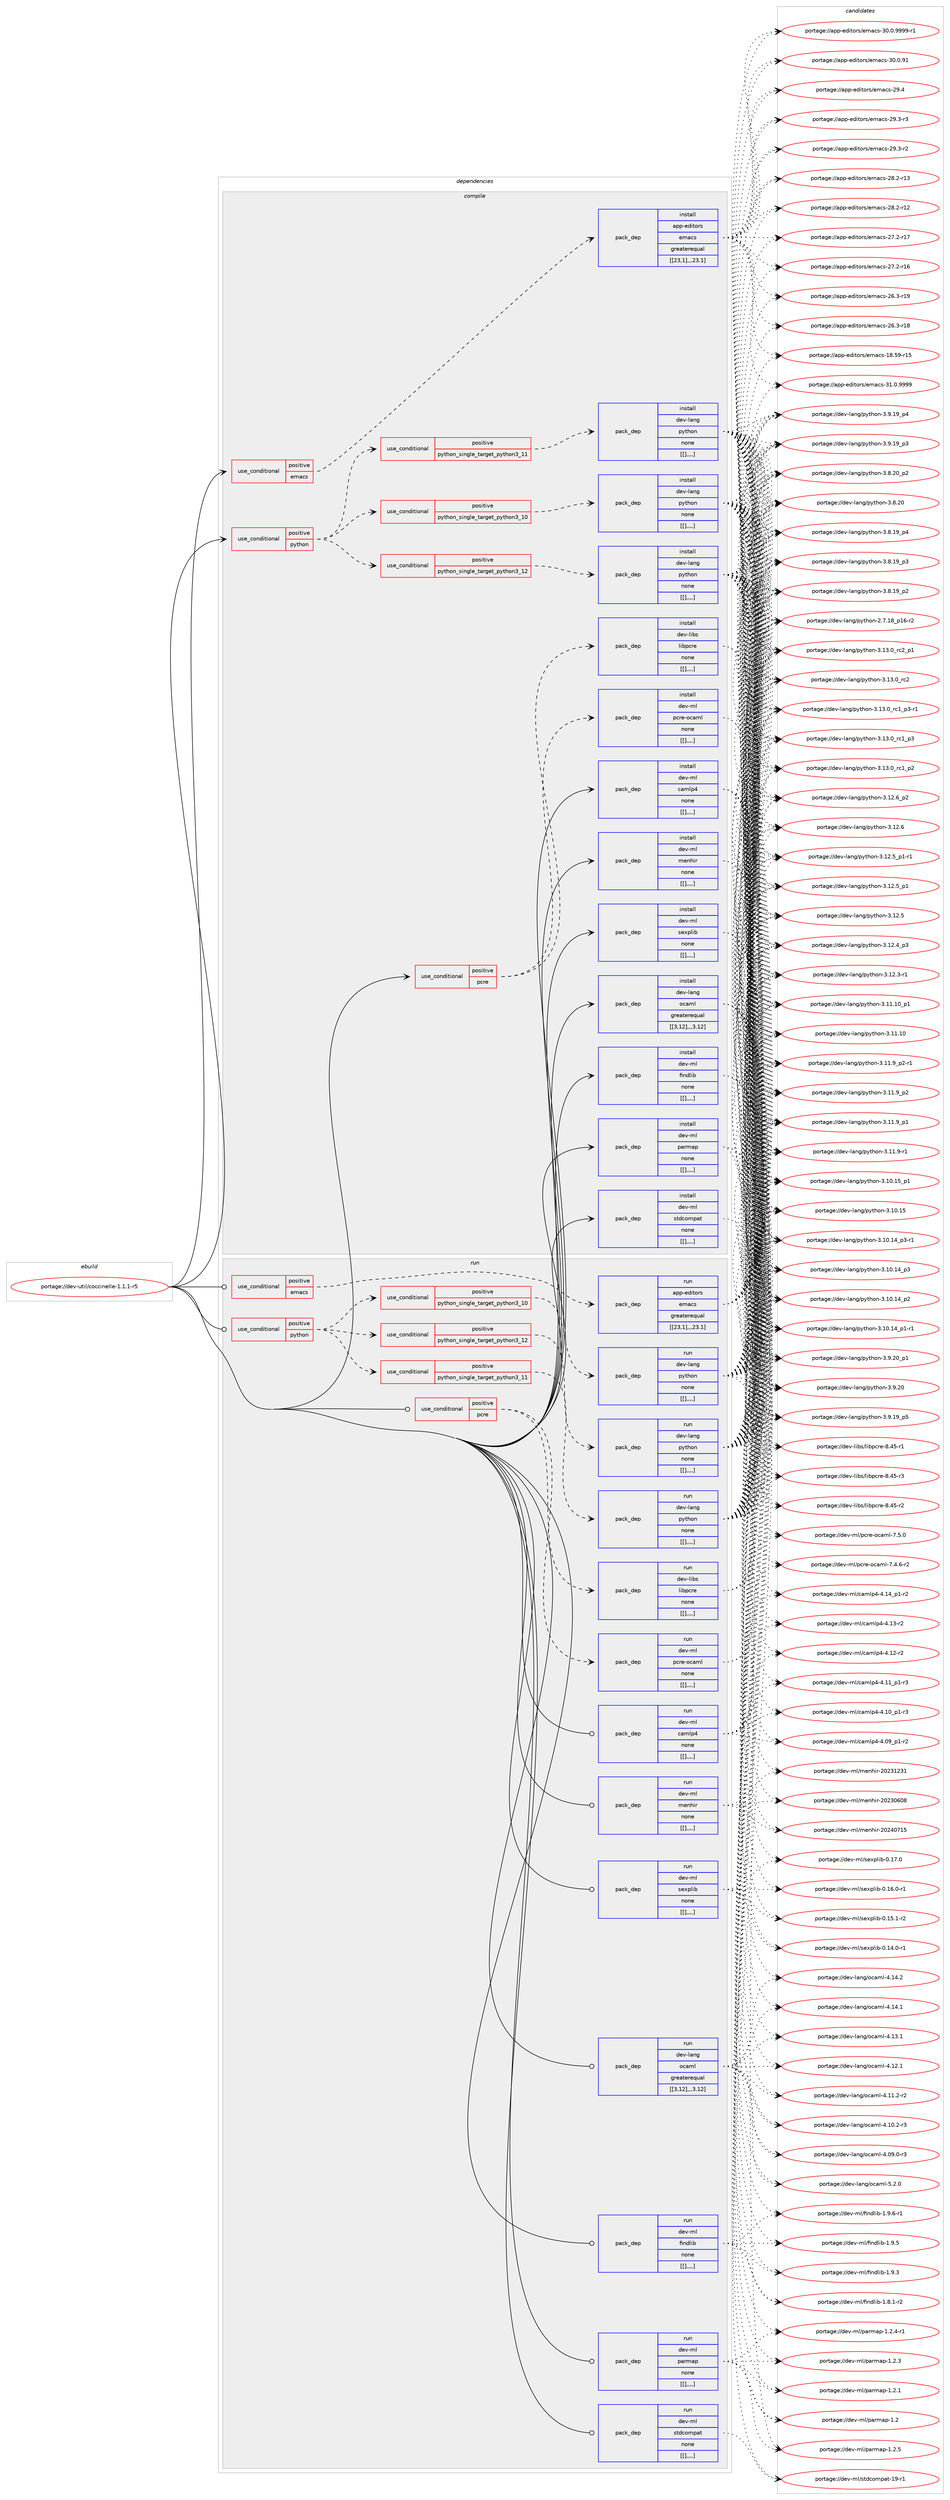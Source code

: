 digraph prolog {

# *************
# Graph options
# *************

newrank=true;
concentrate=true;
compound=true;
graph [rankdir=LR,fontname=Helvetica,fontsize=10,ranksep=1.5];#, ranksep=2.5, nodesep=0.2];
edge  [arrowhead=vee];
node  [fontname=Helvetica,fontsize=10];

# **********
# The ebuild
# **********

subgraph cluster_leftcol {
color=gray;
label=<<i>ebuild</i>>;
id [label="portage://dev-util/coccinelle-1.1.1-r5", color=red, width=4, href="../dev-util/coccinelle-1.1.1-r5.svg"];
}

# ****************
# The dependencies
# ****************

subgraph cluster_midcol {
color=gray;
label=<<i>dependencies</i>>;
subgraph cluster_compile {
fillcolor="#eeeeee";
style=filled;
label=<<i>compile</i>>;
subgraph cond62087 {
dependency217070 [label=<<TABLE BORDER="0" CELLBORDER="1" CELLSPACING="0" CELLPADDING="4"><TR><TD ROWSPAN="3" CELLPADDING="10">use_conditional</TD></TR><TR><TD>positive</TD></TR><TR><TD>emacs</TD></TR></TABLE>>, shape=none, color=red];
subgraph pack153584 {
dependency217071 [label=<<TABLE BORDER="0" CELLBORDER="1" CELLSPACING="0" CELLPADDING="4" WIDTH="220"><TR><TD ROWSPAN="6" CELLPADDING="30">pack_dep</TD></TR><TR><TD WIDTH="110">install</TD></TR><TR><TD>app-editors</TD></TR><TR><TD>emacs</TD></TR><TR><TD>greaterequal</TD></TR><TR><TD>[[23,1],,,23.1]</TD></TR></TABLE>>, shape=none, color=blue];
}
dependency217070:e -> dependency217071:w [weight=20,style="dashed",arrowhead="vee"];
}
id:e -> dependency217070:w [weight=20,style="solid",arrowhead="vee"];
subgraph cond62088 {
dependency217072 [label=<<TABLE BORDER="0" CELLBORDER="1" CELLSPACING="0" CELLPADDING="4"><TR><TD ROWSPAN="3" CELLPADDING="10">use_conditional</TD></TR><TR><TD>positive</TD></TR><TR><TD>pcre</TD></TR></TABLE>>, shape=none, color=red];
subgraph pack153585 {
dependency217073 [label=<<TABLE BORDER="0" CELLBORDER="1" CELLSPACING="0" CELLPADDING="4" WIDTH="220"><TR><TD ROWSPAN="6" CELLPADDING="30">pack_dep</TD></TR><TR><TD WIDTH="110">install</TD></TR><TR><TD>dev-libs</TD></TR><TR><TD>libpcre</TD></TR><TR><TD>none</TD></TR><TR><TD>[[],,,,]</TD></TR></TABLE>>, shape=none, color=blue];
}
dependency217072:e -> dependency217073:w [weight=20,style="dashed",arrowhead="vee"];
subgraph pack153586 {
dependency217074 [label=<<TABLE BORDER="0" CELLBORDER="1" CELLSPACING="0" CELLPADDING="4" WIDTH="220"><TR><TD ROWSPAN="6" CELLPADDING="30">pack_dep</TD></TR><TR><TD WIDTH="110">install</TD></TR><TR><TD>dev-ml</TD></TR><TR><TD>pcre-ocaml</TD></TR><TR><TD>none</TD></TR><TR><TD>[[],,,,]</TD></TR></TABLE>>, shape=none, color=blue];
}
dependency217072:e -> dependency217074:w [weight=20,style="dashed",arrowhead="vee"];
}
id:e -> dependency217072:w [weight=20,style="solid",arrowhead="vee"];
subgraph cond62089 {
dependency217075 [label=<<TABLE BORDER="0" CELLBORDER="1" CELLSPACING="0" CELLPADDING="4"><TR><TD ROWSPAN="3" CELLPADDING="10">use_conditional</TD></TR><TR><TD>positive</TD></TR><TR><TD>python</TD></TR></TABLE>>, shape=none, color=red];
subgraph cond62090 {
dependency217076 [label=<<TABLE BORDER="0" CELLBORDER="1" CELLSPACING="0" CELLPADDING="4"><TR><TD ROWSPAN="3" CELLPADDING="10">use_conditional</TD></TR><TR><TD>positive</TD></TR><TR><TD>python_single_target_python3_10</TD></TR></TABLE>>, shape=none, color=red];
subgraph pack153587 {
dependency217077 [label=<<TABLE BORDER="0" CELLBORDER="1" CELLSPACING="0" CELLPADDING="4" WIDTH="220"><TR><TD ROWSPAN="6" CELLPADDING="30">pack_dep</TD></TR><TR><TD WIDTH="110">install</TD></TR><TR><TD>dev-lang</TD></TR><TR><TD>python</TD></TR><TR><TD>none</TD></TR><TR><TD>[[],,,,]</TD></TR></TABLE>>, shape=none, color=blue];
}
dependency217076:e -> dependency217077:w [weight=20,style="dashed",arrowhead="vee"];
}
dependency217075:e -> dependency217076:w [weight=20,style="dashed",arrowhead="vee"];
subgraph cond62091 {
dependency217078 [label=<<TABLE BORDER="0" CELLBORDER="1" CELLSPACING="0" CELLPADDING="4"><TR><TD ROWSPAN="3" CELLPADDING="10">use_conditional</TD></TR><TR><TD>positive</TD></TR><TR><TD>python_single_target_python3_11</TD></TR></TABLE>>, shape=none, color=red];
subgraph pack153588 {
dependency217079 [label=<<TABLE BORDER="0" CELLBORDER="1" CELLSPACING="0" CELLPADDING="4" WIDTH="220"><TR><TD ROWSPAN="6" CELLPADDING="30">pack_dep</TD></TR><TR><TD WIDTH="110">install</TD></TR><TR><TD>dev-lang</TD></TR><TR><TD>python</TD></TR><TR><TD>none</TD></TR><TR><TD>[[],,,,]</TD></TR></TABLE>>, shape=none, color=blue];
}
dependency217078:e -> dependency217079:w [weight=20,style="dashed",arrowhead="vee"];
}
dependency217075:e -> dependency217078:w [weight=20,style="dashed",arrowhead="vee"];
subgraph cond62092 {
dependency217080 [label=<<TABLE BORDER="0" CELLBORDER="1" CELLSPACING="0" CELLPADDING="4"><TR><TD ROWSPAN="3" CELLPADDING="10">use_conditional</TD></TR><TR><TD>positive</TD></TR><TR><TD>python_single_target_python3_12</TD></TR></TABLE>>, shape=none, color=red];
subgraph pack153589 {
dependency217081 [label=<<TABLE BORDER="0" CELLBORDER="1" CELLSPACING="0" CELLPADDING="4" WIDTH="220"><TR><TD ROWSPAN="6" CELLPADDING="30">pack_dep</TD></TR><TR><TD WIDTH="110">install</TD></TR><TR><TD>dev-lang</TD></TR><TR><TD>python</TD></TR><TR><TD>none</TD></TR><TR><TD>[[],,,,]</TD></TR></TABLE>>, shape=none, color=blue];
}
dependency217080:e -> dependency217081:w [weight=20,style="dashed",arrowhead="vee"];
}
dependency217075:e -> dependency217080:w [weight=20,style="dashed",arrowhead="vee"];
}
id:e -> dependency217075:w [weight=20,style="solid",arrowhead="vee"];
subgraph pack153590 {
dependency217082 [label=<<TABLE BORDER="0" CELLBORDER="1" CELLSPACING="0" CELLPADDING="4" WIDTH="220"><TR><TD ROWSPAN="6" CELLPADDING="30">pack_dep</TD></TR><TR><TD WIDTH="110">install</TD></TR><TR><TD>dev-lang</TD></TR><TR><TD>ocaml</TD></TR><TR><TD>greaterequal</TD></TR><TR><TD>[[3,12],,,3.12]</TD></TR></TABLE>>, shape=none, color=blue];
}
id:e -> dependency217082:w [weight=20,style="solid",arrowhead="vee"];
subgraph pack153591 {
dependency217083 [label=<<TABLE BORDER="0" CELLBORDER="1" CELLSPACING="0" CELLPADDING="4" WIDTH="220"><TR><TD ROWSPAN="6" CELLPADDING="30">pack_dep</TD></TR><TR><TD WIDTH="110">install</TD></TR><TR><TD>dev-ml</TD></TR><TR><TD>camlp4</TD></TR><TR><TD>none</TD></TR><TR><TD>[[],,,,]</TD></TR></TABLE>>, shape=none, color=blue];
}
id:e -> dependency217083:w [weight=20,style="solid",arrowhead="vee"];
subgraph pack153592 {
dependency217084 [label=<<TABLE BORDER="0" CELLBORDER="1" CELLSPACING="0" CELLPADDING="4" WIDTH="220"><TR><TD ROWSPAN="6" CELLPADDING="30">pack_dep</TD></TR><TR><TD WIDTH="110">install</TD></TR><TR><TD>dev-ml</TD></TR><TR><TD>findlib</TD></TR><TR><TD>none</TD></TR><TR><TD>[[],,,,]</TD></TR></TABLE>>, shape=none, color=blue];
}
id:e -> dependency217084:w [weight=20,style="solid",arrowhead="vee"];
subgraph pack153593 {
dependency217085 [label=<<TABLE BORDER="0" CELLBORDER="1" CELLSPACING="0" CELLPADDING="4" WIDTH="220"><TR><TD ROWSPAN="6" CELLPADDING="30">pack_dep</TD></TR><TR><TD WIDTH="110">install</TD></TR><TR><TD>dev-ml</TD></TR><TR><TD>menhir</TD></TR><TR><TD>none</TD></TR><TR><TD>[[],,,,]</TD></TR></TABLE>>, shape=none, color=blue];
}
id:e -> dependency217085:w [weight=20,style="solid",arrowhead="vee"];
subgraph pack153594 {
dependency217086 [label=<<TABLE BORDER="0" CELLBORDER="1" CELLSPACING="0" CELLPADDING="4" WIDTH="220"><TR><TD ROWSPAN="6" CELLPADDING="30">pack_dep</TD></TR><TR><TD WIDTH="110">install</TD></TR><TR><TD>dev-ml</TD></TR><TR><TD>parmap</TD></TR><TR><TD>none</TD></TR><TR><TD>[[],,,,]</TD></TR></TABLE>>, shape=none, color=blue];
}
id:e -> dependency217086:w [weight=20,style="solid",arrowhead="vee"];
subgraph pack153595 {
dependency217087 [label=<<TABLE BORDER="0" CELLBORDER="1" CELLSPACING="0" CELLPADDING="4" WIDTH="220"><TR><TD ROWSPAN="6" CELLPADDING="30">pack_dep</TD></TR><TR><TD WIDTH="110">install</TD></TR><TR><TD>dev-ml</TD></TR><TR><TD>sexplib</TD></TR><TR><TD>none</TD></TR><TR><TD>[[],,,,]</TD></TR></TABLE>>, shape=none, color=blue];
}
id:e -> dependency217087:w [weight=20,style="solid",arrowhead="vee"];
subgraph pack153596 {
dependency217088 [label=<<TABLE BORDER="0" CELLBORDER="1" CELLSPACING="0" CELLPADDING="4" WIDTH="220"><TR><TD ROWSPAN="6" CELLPADDING="30">pack_dep</TD></TR><TR><TD WIDTH="110">install</TD></TR><TR><TD>dev-ml</TD></TR><TR><TD>stdcompat</TD></TR><TR><TD>none</TD></TR><TR><TD>[[],,,,]</TD></TR></TABLE>>, shape=none, color=blue];
}
id:e -> dependency217088:w [weight=20,style="solid",arrowhead="vee"];
}
subgraph cluster_compileandrun {
fillcolor="#eeeeee";
style=filled;
label=<<i>compile and run</i>>;
}
subgraph cluster_run {
fillcolor="#eeeeee";
style=filled;
label=<<i>run</i>>;
subgraph cond62093 {
dependency217089 [label=<<TABLE BORDER="0" CELLBORDER="1" CELLSPACING="0" CELLPADDING="4"><TR><TD ROWSPAN="3" CELLPADDING="10">use_conditional</TD></TR><TR><TD>positive</TD></TR><TR><TD>emacs</TD></TR></TABLE>>, shape=none, color=red];
subgraph pack153597 {
dependency217090 [label=<<TABLE BORDER="0" CELLBORDER="1" CELLSPACING="0" CELLPADDING="4" WIDTH="220"><TR><TD ROWSPAN="6" CELLPADDING="30">pack_dep</TD></TR><TR><TD WIDTH="110">run</TD></TR><TR><TD>app-editors</TD></TR><TR><TD>emacs</TD></TR><TR><TD>greaterequal</TD></TR><TR><TD>[[23,1],,,23.1]</TD></TR></TABLE>>, shape=none, color=blue];
}
dependency217089:e -> dependency217090:w [weight=20,style="dashed",arrowhead="vee"];
}
id:e -> dependency217089:w [weight=20,style="solid",arrowhead="odot"];
subgraph cond62094 {
dependency217091 [label=<<TABLE BORDER="0" CELLBORDER="1" CELLSPACING="0" CELLPADDING="4"><TR><TD ROWSPAN="3" CELLPADDING="10">use_conditional</TD></TR><TR><TD>positive</TD></TR><TR><TD>pcre</TD></TR></TABLE>>, shape=none, color=red];
subgraph pack153598 {
dependency217092 [label=<<TABLE BORDER="0" CELLBORDER="1" CELLSPACING="0" CELLPADDING="4" WIDTH="220"><TR><TD ROWSPAN="6" CELLPADDING="30">pack_dep</TD></TR><TR><TD WIDTH="110">run</TD></TR><TR><TD>dev-libs</TD></TR><TR><TD>libpcre</TD></TR><TR><TD>none</TD></TR><TR><TD>[[],,,,]</TD></TR></TABLE>>, shape=none, color=blue];
}
dependency217091:e -> dependency217092:w [weight=20,style="dashed",arrowhead="vee"];
subgraph pack153599 {
dependency217093 [label=<<TABLE BORDER="0" CELLBORDER="1" CELLSPACING="0" CELLPADDING="4" WIDTH="220"><TR><TD ROWSPAN="6" CELLPADDING="30">pack_dep</TD></TR><TR><TD WIDTH="110">run</TD></TR><TR><TD>dev-ml</TD></TR><TR><TD>pcre-ocaml</TD></TR><TR><TD>none</TD></TR><TR><TD>[[],,,,]</TD></TR></TABLE>>, shape=none, color=blue];
}
dependency217091:e -> dependency217093:w [weight=20,style="dashed",arrowhead="vee"];
}
id:e -> dependency217091:w [weight=20,style="solid",arrowhead="odot"];
subgraph cond62095 {
dependency217094 [label=<<TABLE BORDER="0" CELLBORDER="1" CELLSPACING="0" CELLPADDING="4"><TR><TD ROWSPAN="3" CELLPADDING="10">use_conditional</TD></TR><TR><TD>positive</TD></TR><TR><TD>python</TD></TR></TABLE>>, shape=none, color=red];
subgraph cond62096 {
dependency217095 [label=<<TABLE BORDER="0" CELLBORDER="1" CELLSPACING="0" CELLPADDING="4"><TR><TD ROWSPAN="3" CELLPADDING="10">use_conditional</TD></TR><TR><TD>positive</TD></TR><TR><TD>python_single_target_python3_10</TD></TR></TABLE>>, shape=none, color=red];
subgraph pack153600 {
dependency217096 [label=<<TABLE BORDER="0" CELLBORDER="1" CELLSPACING="0" CELLPADDING="4" WIDTH="220"><TR><TD ROWSPAN="6" CELLPADDING="30">pack_dep</TD></TR><TR><TD WIDTH="110">run</TD></TR><TR><TD>dev-lang</TD></TR><TR><TD>python</TD></TR><TR><TD>none</TD></TR><TR><TD>[[],,,,]</TD></TR></TABLE>>, shape=none, color=blue];
}
dependency217095:e -> dependency217096:w [weight=20,style="dashed",arrowhead="vee"];
}
dependency217094:e -> dependency217095:w [weight=20,style="dashed",arrowhead="vee"];
subgraph cond62097 {
dependency217097 [label=<<TABLE BORDER="0" CELLBORDER="1" CELLSPACING="0" CELLPADDING="4"><TR><TD ROWSPAN="3" CELLPADDING="10">use_conditional</TD></TR><TR><TD>positive</TD></TR><TR><TD>python_single_target_python3_11</TD></TR></TABLE>>, shape=none, color=red];
subgraph pack153601 {
dependency217098 [label=<<TABLE BORDER="0" CELLBORDER="1" CELLSPACING="0" CELLPADDING="4" WIDTH="220"><TR><TD ROWSPAN="6" CELLPADDING="30">pack_dep</TD></TR><TR><TD WIDTH="110">run</TD></TR><TR><TD>dev-lang</TD></TR><TR><TD>python</TD></TR><TR><TD>none</TD></TR><TR><TD>[[],,,,]</TD></TR></TABLE>>, shape=none, color=blue];
}
dependency217097:e -> dependency217098:w [weight=20,style="dashed",arrowhead="vee"];
}
dependency217094:e -> dependency217097:w [weight=20,style="dashed",arrowhead="vee"];
subgraph cond62098 {
dependency217099 [label=<<TABLE BORDER="0" CELLBORDER="1" CELLSPACING="0" CELLPADDING="4"><TR><TD ROWSPAN="3" CELLPADDING="10">use_conditional</TD></TR><TR><TD>positive</TD></TR><TR><TD>python_single_target_python3_12</TD></TR></TABLE>>, shape=none, color=red];
subgraph pack153602 {
dependency217100 [label=<<TABLE BORDER="0" CELLBORDER="1" CELLSPACING="0" CELLPADDING="4" WIDTH="220"><TR><TD ROWSPAN="6" CELLPADDING="30">pack_dep</TD></TR><TR><TD WIDTH="110">run</TD></TR><TR><TD>dev-lang</TD></TR><TR><TD>python</TD></TR><TR><TD>none</TD></TR><TR><TD>[[],,,,]</TD></TR></TABLE>>, shape=none, color=blue];
}
dependency217099:e -> dependency217100:w [weight=20,style="dashed",arrowhead="vee"];
}
dependency217094:e -> dependency217099:w [weight=20,style="dashed",arrowhead="vee"];
}
id:e -> dependency217094:w [weight=20,style="solid",arrowhead="odot"];
subgraph pack153603 {
dependency217101 [label=<<TABLE BORDER="0" CELLBORDER="1" CELLSPACING="0" CELLPADDING="4" WIDTH="220"><TR><TD ROWSPAN="6" CELLPADDING="30">pack_dep</TD></TR><TR><TD WIDTH="110">run</TD></TR><TR><TD>dev-lang</TD></TR><TR><TD>ocaml</TD></TR><TR><TD>greaterequal</TD></TR><TR><TD>[[3,12],,,3.12]</TD></TR></TABLE>>, shape=none, color=blue];
}
id:e -> dependency217101:w [weight=20,style="solid",arrowhead="odot"];
subgraph pack153604 {
dependency217102 [label=<<TABLE BORDER="0" CELLBORDER="1" CELLSPACING="0" CELLPADDING="4" WIDTH="220"><TR><TD ROWSPAN="6" CELLPADDING="30">pack_dep</TD></TR><TR><TD WIDTH="110">run</TD></TR><TR><TD>dev-ml</TD></TR><TR><TD>camlp4</TD></TR><TR><TD>none</TD></TR><TR><TD>[[],,,,]</TD></TR></TABLE>>, shape=none, color=blue];
}
id:e -> dependency217102:w [weight=20,style="solid",arrowhead="odot"];
subgraph pack153605 {
dependency217103 [label=<<TABLE BORDER="0" CELLBORDER="1" CELLSPACING="0" CELLPADDING="4" WIDTH="220"><TR><TD ROWSPAN="6" CELLPADDING="30">pack_dep</TD></TR><TR><TD WIDTH="110">run</TD></TR><TR><TD>dev-ml</TD></TR><TR><TD>findlib</TD></TR><TR><TD>none</TD></TR><TR><TD>[[],,,,]</TD></TR></TABLE>>, shape=none, color=blue];
}
id:e -> dependency217103:w [weight=20,style="solid",arrowhead="odot"];
subgraph pack153606 {
dependency217104 [label=<<TABLE BORDER="0" CELLBORDER="1" CELLSPACING="0" CELLPADDING="4" WIDTH="220"><TR><TD ROWSPAN="6" CELLPADDING="30">pack_dep</TD></TR><TR><TD WIDTH="110">run</TD></TR><TR><TD>dev-ml</TD></TR><TR><TD>menhir</TD></TR><TR><TD>none</TD></TR><TR><TD>[[],,,,]</TD></TR></TABLE>>, shape=none, color=blue];
}
id:e -> dependency217104:w [weight=20,style="solid",arrowhead="odot"];
subgraph pack153607 {
dependency217105 [label=<<TABLE BORDER="0" CELLBORDER="1" CELLSPACING="0" CELLPADDING="4" WIDTH="220"><TR><TD ROWSPAN="6" CELLPADDING="30">pack_dep</TD></TR><TR><TD WIDTH="110">run</TD></TR><TR><TD>dev-ml</TD></TR><TR><TD>parmap</TD></TR><TR><TD>none</TD></TR><TR><TD>[[],,,,]</TD></TR></TABLE>>, shape=none, color=blue];
}
id:e -> dependency217105:w [weight=20,style="solid",arrowhead="odot"];
subgraph pack153608 {
dependency217106 [label=<<TABLE BORDER="0" CELLBORDER="1" CELLSPACING="0" CELLPADDING="4" WIDTH="220"><TR><TD ROWSPAN="6" CELLPADDING="30">pack_dep</TD></TR><TR><TD WIDTH="110">run</TD></TR><TR><TD>dev-ml</TD></TR><TR><TD>sexplib</TD></TR><TR><TD>none</TD></TR><TR><TD>[[],,,,]</TD></TR></TABLE>>, shape=none, color=blue];
}
id:e -> dependency217106:w [weight=20,style="solid",arrowhead="odot"];
subgraph pack153609 {
dependency217107 [label=<<TABLE BORDER="0" CELLBORDER="1" CELLSPACING="0" CELLPADDING="4" WIDTH="220"><TR><TD ROWSPAN="6" CELLPADDING="30">pack_dep</TD></TR><TR><TD WIDTH="110">run</TD></TR><TR><TD>dev-ml</TD></TR><TR><TD>stdcompat</TD></TR><TR><TD>none</TD></TR><TR><TD>[[],,,,]</TD></TR></TABLE>>, shape=none, color=blue];
}
id:e -> dependency217107:w [weight=20,style="solid",arrowhead="odot"];
}
}

# **************
# The candidates
# **************

subgraph cluster_choices {
rank=same;
color=gray;
label=<<i>candidates</i>>;

subgraph choice153584 {
color=black;
nodesep=1;
choice971121124510110010511611111411547101109979911545514946484657575757 [label="portage://app-editors/emacs-31.0.9999", color=red, width=4,href="../app-editors/emacs-31.0.9999.svg"];
choice9711211245101100105116111114115471011099799115455148464846575757574511449 [label="portage://app-editors/emacs-30.0.9999-r1", color=red, width=4,href="../app-editors/emacs-30.0.9999-r1.svg"];
choice97112112451011001051161111141154710110997991154551484648465749 [label="portage://app-editors/emacs-30.0.91", color=red, width=4,href="../app-editors/emacs-30.0.91.svg"];
choice97112112451011001051161111141154710110997991154550574652 [label="portage://app-editors/emacs-29.4", color=red, width=4,href="../app-editors/emacs-29.4.svg"];
choice971121124510110010511611111411547101109979911545505746514511451 [label="portage://app-editors/emacs-29.3-r3", color=red, width=4,href="../app-editors/emacs-29.3-r3.svg"];
choice971121124510110010511611111411547101109979911545505746514511450 [label="portage://app-editors/emacs-29.3-r2", color=red, width=4,href="../app-editors/emacs-29.3-r2.svg"];
choice97112112451011001051161111141154710110997991154550564650451144951 [label="portage://app-editors/emacs-28.2-r13", color=red, width=4,href="../app-editors/emacs-28.2-r13.svg"];
choice97112112451011001051161111141154710110997991154550564650451144950 [label="portage://app-editors/emacs-28.2-r12", color=red, width=4,href="../app-editors/emacs-28.2-r12.svg"];
choice97112112451011001051161111141154710110997991154550554650451144955 [label="portage://app-editors/emacs-27.2-r17", color=red, width=4,href="../app-editors/emacs-27.2-r17.svg"];
choice97112112451011001051161111141154710110997991154550554650451144954 [label="portage://app-editors/emacs-27.2-r16", color=red, width=4,href="../app-editors/emacs-27.2-r16.svg"];
choice97112112451011001051161111141154710110997991154550544651451144957 [label="portage://app-editors/emacs-26.3-r19", color=red, width=4,href="../app-editors/emacs-26.3-r19.svg"];
choice97112112451011001051161111141154710110997991154550544651451144956 [label="portage://app-editors/emacs-26.3-r18", color=red, width=4,href="../app-editors/emacs-26.3-r18.svg"];
choice9711211245101100105116111114115471011099799115454956465357451144953 [label="portage://app-editors/emacs-18.59-r15", color=red, width=4,href="../app-editors/emacs-18.59-r15.svg"];
dependency217071:e -> choice971121124510110010511611111411547101109979911545514946484657575757:w [style=dotted,weight="100"];
dependency217071:e -> choice9711211245101100105116111114115471011099799115455148464846575757574511449:w [style=dotted,weight="100"];
dependency217071:e -> choice97112112451011001051161111141154710110997991154551484648465749:w [style=dotted,weight="100"];
dependency217071:e -> choice97112112451011001051161111141154710110997991154550574652:w [style=dotted,weight="100"];
dependency217071:e -> choice971121124510110010511611111411547101109979911545505746514511451:w [style=dotted,weight="100"];
dependency217071:e -> choice971121124510110010511611111411547101109979911545505746514511450:w [style=dotted,weight="100"];
dependency217071:e -> choice97112112451011001051161111141154710110997991154550564650451144951:w [style=dotted,weight="100"];
dependency217071:e -> choice97112112451011001051161111141154710110997991154550564650451144950:w [style=dotted,weight="100"];
dependency217071:e -> choice97112112451011001051161111141154710110997991154550554650451144955:w [style=dotted,weight="100"];
dependency217071:e -> choice97112112451011001051161111141154710110997991154550554650451144954:w [style=dotted,weight="100"];
dependency217071:e -> choice97112112451011001051161111141154710110997991154550544651451144957:w [style=dotted,weight="100"];
dependency217071:e -> choice97112112451011001051161111141154710110997991154550544651451144956:w [style=dotted,weight="100"];
dependency217071:e -> choice9711211245101100105116111114115471011099799115454956465357451144953:w [style=dotted,weight="100"];
}
subgraph choice153585 {
color=black;
nodesep=1;
choice100101118451081059811547108105981129911410145564652534511451 [label="portage://dev-libs/libpcre-8.45-r3", color=red, width=4,href="../dev-libs/libpcre-8.45-r3.svg"];
choice100101118451081059811547108105981129911410145564652534511450 [label="portage://dev-libs/libpcre-8.45-r2", color=red, width=4,href="../dev-libs/libpcre-8.45-r2.svg"];
choice100101118451081059811547108105981129911410145564652534511449 [label="portage://dev-libs/libpcre-8.45-r1", color=red, width=4,href="../dev-libs/libpcre-8.45-r1.svg"];
dependency217073:e -> choice100101118451081059811547108105981129911410145564652534511451:w [style=dotted,weight="100"];
dependency217073:e -> choice100101118451081059811547108105981129911410145564652534511450:w [style=dotted,weight="100"];
dependency217073:e -> choice100101118451081059811547108105981129911410145564652534511449:w [style=dotted,weight="100"];
}
subgraph choice153586 {
color=black;
nodesep=1;
choice100101118451091084711299114101451119997109108455546534648 [label="portage://dev-ml/pcre-ocaml-7.5.0", color=red, width=4,href="../dev-ml/pcre-ocaml-7.5.0.svg"];
choice1001011184510910847112991141014511199971091084555465246544511450 [label="portage://dev-ml/pcre-ocaml-7.4.6-r2", color=red, width=4,href="../dev-ml/pcre-ocaml-7.4.6-r2.svg"];
dependency217074:e -> choice100101118451091084711299114101451119997109108455546534648:w [style=dotted,weight="100"];
dependency217074:e -> choice1001011184510910847112991141014511199971091084555465246544511450:w [style=dotted,weight="100"];
}
subgraph choice153587 {
color=black;
nodesep=1;
choice100101118451089711010347112121116104111110455146495146489511499509511249 [label="portage://dev-lang/python-3.13.0_rc2_p1", color=red, width=4,href="../dev-lang/python-3.13.0_rc2_p1.svg"];
choice10010111845108971101034711212111610411111045514649514648951149950 [label="portage://dev-lang/python-3.13.0_rc2", color=red, width=4,href="../dev-lang/python-3.13.0_rc2.svg"];
choice1001011184510897110103471121211161041111104551464951464895114994995112514511449 [label="portage://dev-lang/python-3.13.0_rc1_p3-r1", color=red, width=4,href="../dev-lang/python-3.13.0_rc1_p3-r1.svg"];
choice100101118451089711010347112121116104111110455146495146489511499499511251 [label="portage://dev-lang/python-3.13.0_rc1_p3", color=red, width=4,href="../dev-lang/python-3.13.0_rc1_p3.svg"];
choice100101118451089711010347112121116104111110455146495146489511499499511250 [label="portage://dev-lang/python-3.13.0_rc1_p2", color=red, width=4,href="../dev-lang/python-3.13.0_rc1_p2.svg"];
choice100101118451089711010347112121116104111110455146495046549511250 [label="portage://dev-lang/python-3.12.6_p2", color=red, width=4,href="../dev-lang/python-3.12.6_p2.svg"];
choice10010111845108971101034711212111610411111045514649504654 [label="portage://dev-lang/python-3.12.6", color=red, width=4,href="../dev-lang/python-3.12.6.svg"];
choice1001011184510897110103471121211161041111104551464950465395112494511449 [label="portage://dev-lang/python-3.12.5_p1-r1", color=red, width=4,href="../dev-lang/python-3.12.5_p1-r1.svg"];
choice100101118451089711010347112121116104111110455146495046539511249 [label="portage://dev-lang/python-3.12.5_p1", color=red, width=4,href="../dev-lang/python-3.12.5_p1.svg"];
choice10010111845108971101034711212111610411111045514649504653 [label="portage://dev-lang/python-3.12.5", color=red, width=4,href="../dev-lang/python-3.12.5.svg"];
choice100101118451089711010347112121116104111110455146495046529511251 [label="portage://dev-lang/python-3.12.4_p3", color=red, width=4,href="../dev-lang/python-3.12.4_p3.svg"];
choice100101118451089711010347112121116104111110455146495046514511449 [label="portage://dev-lang/python-3.12.3-r1", color=red, width=4,href="../dev-lang/python-3.12.3-r1.svg"];
choice10010111845108971101034711212111610411111045514649494649489511249 [label="portage://dev-lang/python-3.11.10_p1", color=red, width=4,href="../dev-lang/python-3.11.10_p1.svg"];
choice1001011184510897110103471121211161041111104551464949464948 [label="portage://dev-lang/python-3.11.10", color=red, width=4,href="../dev-lang/python-3.11.10.svg"];
choice1001011184510897110103471121211161041111104551464949465795112504511449 [label="portage://dev-lang/python-3.11.9_p2-r1", color=red, width=4,href="../dev-lang/python-3.11.9_p2-r1.svg"];
choice100101118451089711010347112121116104111110455146494946579511250 [label="portage://dev-lang/python-3.11.9_p2", color=red, width=4,href="../dev-lang/python-3.11.9_p2.svg"];
choice100101118451089711010347112121116104111110455146494946579511249 [label="portage://dev-lang/python-3.11.9_p1", color=red, width=4,href="../dev-lang/python-3.11.9_p1.svg"];
choice100101118451089711010347112121116104111110455146494946574511449 [label="portage://dev-lang/python-3.11.9-r1", color=red, width=4,href="../dev-lang/python-3.11.9-r1.svg"];
choice10010111845108971101034711212111610411111045514649484649539511249 [label="portage://dev-lang/python-3.10.15_p1", color=red, width=4,href="../dev-lang/python-3.10.15_p1.svg"];
choice1001011184510897110103471121211161041111104551464948464953 [label="portage://dev-lang/python-3.10.15", color=red, width=4,href="../dev-lang/python-3.10.15.svg"];
choice100101118451089711010347112121116104111110455146494846495295112514511449 [label="portage://dev-lang/python-3.10.14_p3-r1", color=red, width=4,href="../dev-lang/python-3.10.14_p3-r1.svg"];
choice10010111845108971101034711212111610411111045514649484649529511251 [label="portage://dev-lang/python-3.10.14_p3", color=red, width=4,href="../dev-lang/python-3.10.14_p3.svg"];
choice10010111845108971101034711212111610411111045514649484649529511250 [label="portage://dev-lang/python-3.10.14_p2", color=red, width=4,href="../dev-lang/python-3.10.14_p2.svg"];
choice100101118451089711010347112121116104111110455146494846495295112494511449 [label="portage://dev-lang/python-3.10.14_p1-r1", color=red, width=4,href="../dev-lang/python-3.10.14_p1-r1.svg"];
choice100101118451089711010347112121116104111110455146574650489511249 [label="portage://dev-lang/python-3.9.20_p1", color=red, width=4,href="../dev-lang/python-3.9.20_p1.svg"];
choice10010111845108971101034711212111610411111045514657465048 [label="portage://dev-lang/python-3.9.20", color=red, width=4,href="../dev-lang/python-3.9.20.svg"];
choice100101118451089711010347112121116104111110455146574649579511253 [label="portage://dev-lang/python-3.9.19_p5", color=red, width=4,href="../dev-lang/python-3.9.19_p5.svg"];
choice100101118451089711010347112121116104111110455146574649579511252 [label="portage://dev-lang/python-3.9.19_p4", color=red, width=4,href="../dev-lang/python-3.9.19_p4.svg"];
choice100101118451089711010347112121116104111110455146574649579511251 [label="portage://dev-lang/python-3.9.19_p3", color=red, width=4,href="../dev-lang/python-3.9.19_p3.svg"];
choice100101118451089711010347112121116104111110455146564650489511250 [label="portage://dev-lang/python-3.8.20_p2", color=red, width=4,href="../dev-lang/python-3.8.20_p2.svg"];
choice10010111845108971101034711212111610411111045514656465048 [label="portage://dev-lang/python-3.8.20", color=red, width=4,href="../dev-lang/python-3.8.20.svg"];
choice100101118451089711010347112121116104111110455146564649579511252 [label="portage://dev-lang/python-3.8.19_p4", color=red, width=4,href="../dev-lang/python-3.8.19_p4.svg"];
choice100101118451089711010347112121116104111110455146564649579511251 [label="portage://dev-lang/python-3.8.19_p3", color=red, width=4,href="../dev-lang/python-3.8.19_p3.svg"];
choice100101118451089711010347112121116104111110455146564649579511250 [label="portage://dev-lang/python-3.8.19_p2", color=red, width=4,href="../dev-lang/python-3.8.19_p2.svg"];
choice100101118451089711010347112121116104111110455046554649569511249544511450 [label="portage://dev-lang/python-2.7.18_p16-r2", color=red, width=4,href="../dev-lang/python-2.7.18_p16-r2.svg"];
dependency217077:e -> choice100101118451089711010347112121116104111110455146495146489511499509511249:w [style=dotted,weight="100"];
dependency217077:e -> choice10010111845108971101034711212111610411111045514649514648951149950:w [style=dotted,weight="100"];
dependency217077:e -> choice1001011184510897110103471121211161041111104551464951464895114994995112514511449:w [style=dotted,weight="100"];
dependency217077:e -> choice100101118451089711010347112121116104111110455146495146489511499499511251:w [style=dotted,weight="100"];
dependency217077:e -> choice100101118451089711010347112121116104111110455146495146489511499499511250:w [style=dotted,weight="100"];
dependency217077:e -> choice100101118451089711010347112121116104111110455146495046549511250:w [style=dotted,weight="100"];
dependency217077:e -> choice10010111845108971101034711212111610411111045514649504654:w [style=dotted,weight="100"];
dependency217077:e -> choice1001011184510897110103471121211161041111104551464950465395112494511449:w [style=dotted,weight="100"];
dependency217077:e -> choice100101118451089711010347112121116104111110455146495046539511249:w [style=dotted,weight="100"];
dependency217077:e -> choice10010111845108971101034711212111610411111045514649504653:w [style=dotted,weight="100"];
dependency217077:e -> choice100101118451089711010347112121116104111110455146495046529511251:w [style=dotted,weight="100"];
dependency217077:e -> choice100101118451089711010347112121116104111110455146495046514511449:w [style=dotted,weight="100"];
dependency217077:e -> choice10010111845108971101034711212111610411111045514649494649489511249:w [style=dotted,weight="100"];
dependency217077:e -> choice1001011184510897110103471121211161041111104551464949464948:w [style=dotted,weight="100"];
dependency217077:e -> choice1001011184510897110103471121211161041111104551464949465795112504511449:w [style=dotted,weight="100"];
dependency217077:e -> choice100101118451089711010347112121116104111110455146494946579511250:w [style=dotted,weight="100"];
dependency217077:e -> choice100101118451089711010347112121116104111110455146494946579511249:w [style=dotted,weight="100"];
dependency217077:e -> choice100101118451089711010347112121116104111110455146494946574511449:w [style=dotted,weight="100"];
dependency217077:e -> choice10010111845108971101034711212111610411111045514649484649539511249:w [style=dotted,weight="100"];
dependency217077:e -> choice1001011184510897110103471121211161041111104551464948464953:w [style=dotted,weight="100"];
dependency217077:e -> choice100101118451089711010347112121116104111110455146494846495295112514511449:w [style=dotted,weight="100"];
dependency217077:e -> choice10010111845108971101034711212111610411111045514649484649529511251:w [style=dotted,weight="100"];
dependency217077:e -> choice10010111845108971101034711212111610411111045514649484649529511250:w [style=dotted,weight="100"];
dependency217077:e -> choice100101118451089711010347112121116104111110455146494846495295112494511449:w [style=dotted,weight="100"];
dependency217077:e -> choice100101118451089711010347112121116104111110455146574650489511249:w [style=dotted,weight="100"];
dependency217077:e -> choice10010111845108971101034711212111610411111045514657465048:w [style=dotted,weight="100"];
dependency217077:e -> choice100101118451089711010347112121116104111110455146574649579511253:w [style=dotted,weight="100"];
dependency217077:e -> choice100101118451089711010347112121116104111110455146574649579511252:w [style=dotted,weight="100"];
dependency217077:e -> choice100101118451089711010347112121116104111110455146574649579511251:w [style=dotted,weight="100"];
dependency217077:e -> choice100101118451089711010347112121116104111110455146564650489511250:w [style=dotted,weight="100"];
dependency217077:e -> choice10010111845108971101034711212111610411111045514656465048:w [style=dotted,weight="100"];
dependency217077:e -> choice100101118451089711010347112121116104111110455146564649579511252:w [style=dotted,weight="100"];
dependency217077:e -> choice100101118451089711010347112121116104111110455146564649579511251:w [style=dotted,weight="100"];
dependency217077:e -> choice100101118451089711010347112121116104111110455146564649579511250:w [style=dotted,weight="100"];
dependency217077:e -> choice100101118451089711010347112121116104111110455046554649569511249544511450:w [style=dotted,weight="100"];
}
subgraph choice153588 {
color=black;
nodesep=1;
choice100101118451089711010347112121116104111110455146495146489511499509511249 [label="portage://dev-lang/python-3.13.0_rc2_p1", color=red, width=4,href="../dev-lang/python-3.13.0_rc2_p1.svg"];
choice10010111845108971101034711212111610411111045514649514648951149950 [label="portage://dev-lang/python-3.13.0_rc2", color=red, width=4,href="../dev-lang/python-3.13.0_rc2.svg"];
choice1001011184510897110103471121211161041111104551464951464895114994995112514511449 [label="portage://dev-lang/python-3.13.0_rc1_p3-r1", color=red, width=4,href="../dev-lang/python-3.13.0_rc1_p3-r1.svg"];
choice100101118451089711010347112121116104111110455146495146489511499499511251 [label="portage://dev-lang/python-3.13.0_rc1_p3", color=red, width=4,href="../dev-lang/python-3.13.0_rc1_p3.svg"];
choice100101118451089711010347112121116104111110455146495146489511499499511250 [label="portage://dev-lang/python-3.13.0_rc1_p2", color=red, width=4,href="../dev-lang/python-3.13.0_rc1_p2.svg"];
choice100101118451089711010347112121116104111110455146495046549511250 [label="portage://dev-lang/python-3.12.6_p2", color=red, width=4,href="../dev-lang/python-3.12.6_p2.svg"];
choice10010111845108971101034711212111610411111045514649504654 [label="portage://dev-lang/python-3.12.6", color=red, width=4,href="../dev-lang/python-3.12.6.svg"];
choice1001011184510897110103471121211161041111104551464950465395112494511449 [label="portage://dev-lang/python-3.12.5_p1-r1", color=red, width=4,href="../dev-lang/python-3.12.5_p1-r1.svg"];
choice100101118451089711010347112121116104111110455146495046539511249 [label="portage://dev-lang/python-3.12.5_p1", color=red, width=4,href="../dev-lang/python-3.12.5_p1.svg"];
choice10010111845108971101034711212111610411111045514649504653 [label="portage://dev-lang/python-3.12.5", color=red, width=4,href="../dev-lang/python-3.12.5.svg"];
choice100101118451089711010347112121116104111110455146495046529511251 [label="portage://dev-lang/python-3.12.4_p3", color=red, width=4,href="../dev-lang/python-3.12.4_p3.svg"];
choice100101118451089711010347112121116104111110455146495046514511449 [label="portage://dev-lang/python-3.12.3-r1", color=red, width=4,href="../dev-lang/python-3.12.3-r1.svg"];
choice10010111845108971101034711212111610411111045514649494649489511249 [label="portage://dev-lang/python-3.11.10_p1", color=red, width=4,href="../dev-lang/python-3.11.10_p1.svg"];
choice1001011184510897110103471121211161041111104551464949464948 [label="portage://dev-lang/python-3.11.10", color=red, width=4,href="../dev-lang/python-3.11.10.svg"];
choice1001011184510897110103471121211161041111104551464949465795112504511449 [label="portage://dev-lang/python-3.11.9_p2-r1", color=red, width=4,href="../dev-lang/python-3.11.9_p2-r1.svg"];
choice100101118451089711010347112121116104111110455146494946579511250 [label="portage://dev-lang/python-3.11.9_p2", color=red, width=4,href="../dev-lang/python-3.11.9_p2.svg"];
choice100101118451089711010347112121116104111110455146494946579511249 [label="portage://dev-lang/python-3.11.9_p1", color=red, width=4,href="../dev-lang/python-3.11.9_p1.svg"];
choice100101118451089711010347112121116104111110455146494946574511449 [label="portage://dev-lang/python-3.11.9-r1", color=red, width=4,href="../dev-lang/python-3.11.9-r1.svg"];
choice10010111845108971101034711212111610411111045514649484649539511249 [label="portage://dev-lang/python-3.10.15_p1", color=red, width=4,href="../dev-lang/python-3.10.15_p1.svg"];
choice1001011184510897110103471121211161041111104551464948464953 [label="portage://dev-lang/python-3.10.15", color=red, width=4,href="../dev-lang/python-3.10.15.svg"];
choice100101118451089711010347112121116104111110455146494846495295112514511449 [label="portage://dev-lang/python-3.10.14_p3-r1", color=red, width=4,href="../dev-lang/python-3.10.14_p3-r1.svg"];
choice10010111845108971101034711212111610411111045514649484649529511251 [label="portage://dev-lang/python-3.10.14_p3", color=red, width=4,href="../dev-lang/python-3.10.14_p3.svg"];
choice10010111845108971101034711212111610411111045514649484649529511250 [label="portage://dev-lang/python-3.10.14_p2", color=red, width=4,href="../dev-lang/python-3.10.14_p2.svg"];
choice100101118451089711010347112121116104111110455146494846495295112494511449 [label="portage://dev-lang/python-3.10.14_p1-r1", color=red, width=4,href="../dev-lang/python-3.10.14_p1-r1.svg"];
choice100101118451089711010347112121116104111110455146574650489511249 [label="portage://dev-lang/python-3.9.20_p1", color=red, width=4,href="../dev-lang/python-3.9.20_p1.svg"];
choice10010111845108971101034711212111610411111045514657465048 [label="portage://dev-lang/python-3.9.20", color=red, width=4,href="../dev-lang/python-3.9.20.svg"];
choice100101118451089711010347112121116104111110455146574649579511253 [label="portage://dev-lang/python-3.9.19_p5", color=red, width=4,href="../dev-lang/python-3.9.19_p5.svg"];
choice100101118451089711010347112121116104111110455146574649579511252 [label="portage://dev-lang/python-3.9.19_p4", color=red, width=4,href="../dev-lang/python-3.9.19_p4.svg"];
choice100101118451089711010347112121116104111110455146574649579511251 [label="portage://dev-lang/python-3.9.19_p3", color=red, width=4,href="../dev-lang/python-3.9.19_p3.svg"];
choice100101118451089711010347112121116104111110455146564650489511250 [label="portage://dev-lang/python-3.8.20_p2", color=red, width=4,href="../dev-lang/python-3.8.20_p2.svg"];
choice10010111845108971101034711212111610411111045514656465048 [label="portage://dev-lang/python-3.8.20", color=red, width=4,href="../dev-lang/python-3.8.20.svg"];
choice100101118451089711010347112121116104111110455146564649579511252 [label="portage://dev-lang/python-3.8.19_p4", color=red, width=4,href="../dev-lang/python-3.8.19_p4.svg"];
choice100101118451089711010347112121116104111110455146564649579511251 [label="portage://dev-lang/python-3.8.19_p3", color=red, width=4,href="../dev-lang/python-3.8.19_p3.svg"];
choice100101118451089711010347112121116104111110455146564649579511250 [label="portage://dev-lang/python-3.8.19_p2", color=red, width=4,href="../dev-lang/python-3.8.19_p2.svg"];
choice100101118451089711010347112121116104111110455046554649569511249544511450 [label="portage://dev-lang/python-2.7.18_p16-r2", color=red, width=4,href="../dev-lang/python-2.7.18_p16-r2.svg"];
dependency217079:e -> choice100101118451089711010347112121116104111110455146495146489511499509511249:w [style=dotted,weight="100"];
dependency217079:e -> choice10010111845108971101034711212111610411111045514649514648951149950:w [style=dotted,weight="100"];
dependency217079:e -> choice1001011184510897110103471121211161041111104551464951464895114994995112514511449:w [style=dotted,weight="100"];
dependency217079:e -> choice100101118451089711010347112121116104111110455146495146489511499499511251:w [style=dotted,weight="100"];
dependency217079:e -> choice100101118451089711010347112121116104111110455146495146489511499499511250:w [style=dotted,weight="100"];
dependency217079:e -> choice100101118451089711010347112121116104111110455146495046549511250:w [style=dotted,weight="100"];
dependency217079:e -> choice10010111845108971101034711212111610411111045514649504654:w [style=dotted,weight="100"];
dependency217079:e -> choice1001011184510897110103471121211161041111104551464950465395112494511449:w [style=dotted,weight="100"];
dependency217079:e -> choice100101118451089711010347112121116104111110455146495046539511249:w [style=dotted,weight="100"];
dependency217079:e -> choice10010111845108971101034711212111610411111045514649504653:w [style=dotted,weight="100"];
dependency217079:e -> choice100101118451089711010347112121116104111110455146495046529511251:w [style=dotted,weight="100"];
dependency217079:e -> choice100101118451089711010347112121116104111110455146495046514511449:w [style=dotted,weight="100"];
dependency217079:e -> choice10010111845108971101034711212111610411111045514649494649489511249:w [style=dotted,weight="100"];
dependency217079:e -> choice1001011184510897110103471121211161041111104551464949464948:w [style=dotted,weight="100"];
dependency217079:e -> choice1001011184510897110103471121211161041111104551464949465795112504511449:w [style=dotted,weight="100"];
dependency217079:e -> choice100101118451089711010347112121116104111110455146494946579511250:w [style=dotted,weight="100"];
dependency217079:e -> choice100101118451089711010347112121116104111110455146494946579511249:w [style=dotted,weight="100"];
dependency217079:e -> choice100101118451089711010347112121116104111110455146494946574511449:w [style=dotted,weight="100"];
dependency217079:e -> choice10010111845108971101034711212111610411111045514649484649539511249:w [style=dotted,weight="100"];
dependency217079:e -> choice1001011184510897110103471121211161041111104551464948464953:w [style=dotted,weight="100"];
dependency217079:e -> choice100101118451089711010347112121116104111110455146494846495295112514511449:w [style=dotted,weight="100"];
dependency217079:e -> choice10010111845108971101034711212111610411111045514649484649529511251:w [style=dotted,weight="100"];
dependency217079:e -> choice10010111845108971101034711212111610411111045514649484649529511250:w [style=dotted,weight="100"];
dependency217079:e -> choice100101118451089711010347112121116104111110455146494846495295112494511449:w [style=dotted,weight="100"];
dependency217079:e -> choice100101118451089711010347112121116104111110455146574650489511249:w [style=dotted,weight="100"];
dependency217079:e -> choice10010111845108971101034711212111610411111045514657465048:w [style=dotted,weight="100"];
dependency217079:e -> choice100101118451089711010347112121116104111110455146574649579511253:w [style=dotted,weight="100"];
dependency217079:e -> choice100101118451089711010347112121116104111110455146574649579511252:w [style=dotted,weight="100"];
dependency217079:e -> choice100101118451089711010347112121116104111110455146574649579511251:w [style=dotted,weight="100"];
dependency217079:e -> choice100101118451089711010347112121116104111110455146564650489511250:w [style=dotted,weight="100"];
dependency217079:e -> choice10010111845108971101034711212111610411111045514656465048:w [style=dotted,weight="100"];
dependency217079:e -> choice100101118451089711010347112121116104111110455146564649579511252:w [style=dotted,weight="100"];
dependency217079:e -> choice100101118451089711010347112121116104111110455146564649579511251:w [style=dotted,weight="100"];
dependency217079:e -> choice100101118451089711010347112121116104111110455146564649579511250:w [style=dotted,weight="100"];
dependency217079:e -> choice100101118451089711010347112121116104111110455046554649569511249544511450:w [style=dotted,weight="100"];
}
subgraph choice153589 {
color=black;
nodesep=1;
choice100101118451089711010347112121116104111110455146495146489511499509511249 [label="portage://dev-lang/python-3.13.0_rc2_p1", color=red, width=4,href="../dev-lang/python-3.13.0_rc2_p1.svg"];
choice10010111845108971101034711212111610411111045514649514648951149950 [label="portage://dev-lang/python-3.13.0_rc2", color=red, width=4,href="../dev-lang/python-3.13.0_rc2.svg"];
choice1001011184510897110103471121211161041111104551464951464895114994995112514511449 [label="portage://dev-lang/python-3.13.0_rc1_p3-r1", color=red, width=4,href="../dev-lang/python-3.13.0_rc1_p3-r1.svg"];
choice100101118451089711010347112121116104111110455146495146489511499499511251 [label="portage://dev-lang/python-3.13.0_rc1_p3", color=red, width=4,href="../dev-lang/python-3.13.0_rc1_p3.svg"];
choice100101118451089711010347112121116104111110455146495146489511499499511250 [label="portage://dev-lang/python-3.13.0_rc1_p2", color=red, width=4,href="../dev-lang/python-3.13.0_rc1_p2.svg"];
choice100101118451089711010347112121116104111110455146495046549511250 [label="portage://dev-lang/python-3.12.6_p2", color=red, width=4,href="../dev-lang/python-3.12.6_p2.svg"];
choice10010111845108971101034711212111610411111045514649504654 [label="portage://dev-lang/python-3.12.6", color=red, width=4,href="../dev-lang/python-3.12.6.svg"];
choice1001011184510897110103471121211161041111104551464950465395112494511449 [label="portage://dev-lang/python-3.12.5_p1-r1", color=red, width=4,href="../dev-lang/python-3.12.5_p1-r1.svg"];
choice100101118451089711010347112121116104111110455146495046539511249 [label="portage://dev-lang/python-3.12.5_p1", color=red, width=4,href="../dev-lang/python-3.12.5_p1.svg"];
choice10010111845108971101034711212111610411111045514649504653 [label="portage://dev-lang/python-3.12.5", color=red, width=4,href="../dev-lang/python-3.12.5.svg"];
choice100101118451089711010347112121116104111110455146495046529511251 [label="portage://dev-lang/python-3.12.4_p3", color=red, width=4,href="../dev-lang/python-3.12.4_p3.svg"];
choice100101118451089711010347112121116104111110455146495046514511449 [label="portage://dev-lang/python-3.12.3-r1", color=red, width=4,href="../dev-lang/python-3.12.3-r1.svg"];
choice10010111845108971101034711212111610411111045514649494649489511249 [label="portage://dev-lang/python-3.11.10_p1", color=red, width=4,href="../dev-lang/python-3.11.10_p1.svg"];
choice1001011184510897110103471121211161041111104551464949464948 [label="portage://dev-lang/python-3.11.10", color=red, width=4,href="../dev-lang/python-3.11.10.svg"];
choice1001011184510897110103471121211161041111104551464949465795112504511449 [label="portage://dev-lang/python-3.11.9_p2-r1", color=red, width=4,href="../dev-lang/python-3.11.9_p2-r1.svg"];
choice100101118451089711010347112121116104111110455146494946579511250 [label="portage://dev-lang/python-3.11.9_p2", color=red, width=4,href="../dev-lang/python-3.11.9_p2.svg"];
choice100101118451089711010347112121116104111110455146494946579511249 [label="portage://dev-lang/python-3.11.9_p1", color=red, width=4,href="../dev-lang/python-3.11.9_p1.svg"];
choice100101118451089711010347112121116104111110455146494946574511449 [label="portage://dev-lang/python-3.11.9-r1", color=red, width=4,href="../dev-lang/python-3.11.9-r1.svg"];
choice10010111845108971101034711212111610411111045514649484649539511249 [label="portage://dev-lang/python-3.10.15_p1", color=red, width=4,href="../dev-lang/python-3.10.15_p1.svg"];
choice1001011184510897110103471121211161041111104551464948464953 [label="portage://dev-lang/python-3.10.15", color=red, width=4,href="../dev-lang/python-3.10.15.svg"];
choice100101118451089711010347112121116104111110455146494846495295112514511449 [label="portage://dev-lang/python-3.10.14_p3-r1", color=red, width=4,href="../dev-lang/python-3.10.14_p3-r1.svg"];
choice10010111845108971101034711212111610411111045514649484649529511251 [label="portage://dev-lang/python-3.10.14_p3", color=red, width=4,href="../dev-lang/python-3.10.14_p3.svg"];
choice10010111845108971101034711212111610411111045514649484649529511250 [label="portage://dev-lang/python-3.10.14_p2", color=red, width=4,href="../dev-lang/python-3.10.14_p2.svg"];
choice100101118451089711010347112121116104111110455146494846495295112494511449 [label="portage://dev-lang/python-3.10.14_p1-r1", color=red, width=4,href="../dev-lang/python-3.10.14_p1-r1.svg"];
choice100101118451089711010347112121116104111110455146574650489511249 [label="portage://dev-lang/python-3.9.20_p1", color=red, width=4,href="../dev-lang/python-3.9.20_p1.svg"];
choice10010111845108971101034711212111610411111045514657465048 [label="portage://dev-lang/python-3.9.20", color=red, width=4,href="../dev-lang/python-3.9.20.svg"];
choice100101118451089711010347112121116104111110455146574649579511253 [label="portage://dev-lang/python-3.9.19_p5", color=red, width=4,href="../dev-lang/python-3.9.19_p5.svg"];
choice100101118451089711010347112121116104111110455146574649579511252 [label="portage://dev-lang/python-3.9.19_p4", color=red, width=4,href="../dev-lang/python-3.9.19_p4.svg"];
choice100101118451089711010347112121116104111110455146574649579511251 [label="portage://dev-lang/python-3.9.19_p3", color=red, width=4,href="../dev-lang/python-3.9.19_p3.svg"];
choice100101118451089711010347112121116104111110455146564650489511250 [label="portage://dev-lang/python-3.8.20_p2", color=red, width=4,href="../dev-lang/python-3.8.20_p2.svg"];
choice10010111845108971101034711212111610411111045514656465048 [label="portage://dev-lang/python-3.8.20", color=red, width=4,href="../dev-lang/python-3.8.20.svg"];
choice100101118451089711010347112121116104111110455146564649579511252 [label="portage://dev-lang/python-3.8.19_p4", color=red, width=4,href="../dev-lang/python-3.8.19_p4.svg"];
choice100101118451089711010347112121116104111110455146564649579511251 [label="portage://dev-lang/python-3.8.19_p3", color=red, width=4,href="../dev-lang/python-3.8.19_p3.svg"];
choice100101118451089711010347112121116104111110455146564649579511250 [label="portage://dev-lang/python-3.8.19_p2", color=red, width=4,href="../dev-lang/python-3.8.19_p2.svg"];
choice100101118451089711010347112121116104111110455046554649569511249544511450 [label="portage://dev-lang/python-2.7.18_p16-r2", color=red, width=4,href="../dev-lang/python-2.7.18_p16-r2.svg"];
dependency217081:e -> choice100101118451089711010347112121116104111110455146495146489511499509511249:w [style=dotted,weight="100"];
dependency217081:e -> choice10010111845108971101034711212111610411111045514649514648951149950:w [style=dotted,weight="100"];
dependency217081:e -> choice1001011184510897110103471121211161041111104551464951464895114994995112514511449:w [style=dotted,weight="100"];
dependency217081:e -> choice100101118451089711010347112121116104111110455146495146489511499499511251:w [style=dotted,weight="100"];
dependency217081:e -> choice100101118451089711010347112121116104111110455146495146489511499499511250:w [style=dotted,weight="100"];
dependency217081:e -> choice100101118451089711010347112121116104111110455146495046549511250:w [style=dotted,weight="100"];
dependency217081:e -> choice10010111845108971101034711212111610411111045514649504654:w [style=dotted,weight="100"];
dependency217081:e -> choice1001011184510897110103471121211161041111104551464950465395112494511449:w [style=dotted,weight="100"];
dependency217081:e -> choice100101118451089711010347112121116104111110455146495046539511249:w [style=dotted,weight="100"];
dependency217081:e -> choice10010111845108971101034711212111610411111045514649504653:w [style=dotted,weight="100"];
dependency217081:e -> choice100101118451089711010347112121116104111110455146495046529511251:w [style=dotted,weight="100"];
dependency217081:e -> choice100101118451089711010347112121116104111110455146495046514511449:w [style=dotted,weight="100"];
dependency217081:e -> choice10010111845108971101034711212111610411111045514649494649489511249:w [style=dotted,weight="100"];
dependency217081:e -> choice1001011184510897110103471121211161041111104551464949464948:w [style=dotted,weight="100"];
dependency217081:e -> choice1001011184510897110103471121211161041111104551464949465795112504511449:w [style=dotted,weight="100"];
dependency217081:e -> choice100101118451089711010347112121116104111110455146494946579511250:w [style=dotted,weight="100"];
dependency217081:e -> choice100101118451089711010347112121116104111110455146494946579511249:w [style=dotted,weight="100"];
dependency217081:e -> choice100101118451089711010347112121116104111110455146494946574511449:w [style=dotted,weight="100"];
dependency217081:e -> choice10010111845108971101034711212111610411111045514649484649539511249:w [style=dotted,weight="100"];
dependency217081:e -> choice1001011184510897110103471121211161041111104551464948464953:w [style=dotted,weight="100"];
dependency217081:e -> choice100101118451089711010347112121116104111110455146494846495295112514511449:w [style=dotted,weight="100"];
dependency217081:e -> choice10010111845108971101034711212111610411111045514649484649529511251:w [style=dotted,weight="100"];
dependency217081:e -> choice10010111845108971101034711212111610411111045514649484649529511250:w [style=dotted,weight="100"];
dependency217081:e -> choice100101118451089711010347112121116104111110455146494846495295112494511449:w [style=dotted,weight="100"];
dependency217081:e -> choice100101118451089711010347112121116104111110455146574650489511249:w [style=dotted,weight="100"];
dependency217081:e -> choice10010111845108971101034711212111610411111045514657465048:w [style=dotted,weight="100"];
dependency217081:e -> choice100101118451089711010347112121116104111110455146574649579511253:w [style=dotted,weight="100"];
dependency217081:e -> choice100101118451089711010347112121116104111110455146574649579511252:w [style=dotted,weight="100"];
dependency217081:e -> choice100101118451089711010347112121116104111110455146574649579511251:w [style=dotted,weight="100"];
dependency217081:e -> choice100101118451089711010347112121116104111110455146564650489511250:w [style=dotted,weight="100"];
dependency217081:e -> choice10010111845108971101034711212111610411111045514656465048:w [style=dotted,weight="100"];
dependency217081:e -> choice100101118451089711010347112121116104111110455146564649579511252:w [style=dotted,weight="100"];
dependency217081:e -> choice100101118451089711010347112121116104111110455146564649579511251:w [style=dotted,weight="100"];
dependency217081:e -> choice100101118451089711010347112121116104111110455146564649579511250:w [style=dotted,weight="100"];
dependency217081:e -> choice100101118451089711010347112121116104111110455046554649569511249544511450:w [style=dotted,weight="100"];
}
subgraph choice153590 {
color=black;
nodesep=1;
choice1001011184510897110103471119997109108455346504648 [label="portage://dev-lang/ocaml-5.2.0", color=red, width=4,href="../dev-lang/ocaml-5.2.0.svg"];
choice100101118451089711010347111999710910845524649524650 [label="portage://dev-lang/ocaml-4.14.2", color=red, width=4,href="../dev-lang/ocaml-4.14.2.svg"];
choice100101118451089711010347111999710910845524649524649 [label="portage://dev-lang/ocaml-4.14.1", color=red, width=4,href="../dev-lang/ocaml-4.14.1.svg"];
choice100101118451089711010347111999710910845524649514649 [label="portage://dev-lang/ocaml-4.13.1", color=red, width=4,href="../dev-lang/ocaml-4.13.1.svg"];
choice100101118451089711010347111999710910845524649504649 [label="portage://dev-lang/ocaml-4.12.1", color=red, width=4,href="../dev-lang/ocaml-4.12.1.svg"];
choice1001011184510897110103471119997109108455246494946504511450 [label="portage://dev-lang/ocaml-4.11.2-r2", color=red, width=4,href="../dev-lang/ocaml-4.11.2-r2.svg"];
choice1001011184510897110103471119997109108455246494846504511451 [label="portage://dev-lang/ocaml-4.10.2-r3", color=red, width=4,href="../dev-lang/ocaml-4.10.2-r3.svg"];
choice1001011184510897110103471119997109108455246485746484511451 [label="portage://dev-lang/ocaml-4.09.0-r3", color=red, width=4,href="../dev-lang/ocaml-4.09.0-r3.svg"];
dependency217082:e -> choice1001011184510897110103471119997109108455346504648:w [style=dotted,weight="100"];
dependency217082:e -> choice100101118451089711010347111999710910845524649524650:w [style=dotted,weight="100"];
dependency217082:e -> choice100101118451089711010347111999710910845524649524649:w [style=dotted,weight="100"];
dependency217082:e -> choice100101118451089711010347111999710910845524649514649:w [style=dotted,weight="100"];
dependency217082:e -> choice100101118451089711010347111999710910845524649504649:w [style=dotted,weight="100"];
dependency217082:e -> choice1001011184510897110103471119997109108455246494946504511450:w [style=dotted,weight="100"];
dependency217082:e -> choice1001011184510897110103471119997109108455246494846504511451:w [style=dotted,weight="100"];
dependency217082:e -> choice1001011184510897110103471119997109108455246485746484511451:w [style=dotted,weight="100"];
}
subgraph choice153591 {
color=black;
nodesep=1;
choice1001011184510910847999710910811252455246495295112494511450 [label="portage://dev-ml/camlp4-4.14_p1-r2", color=red, width=4,href="../dev-ml/camlp4-4.14_p1-r2.svg"];
choice100101118451091084799971091081125245524649514511450 [label="portage://dev-ml/camlp4-4.13-r2", color=red, width=4,href="../dev-ml/camlp4-4.13-r2.svg"];
choice100101118451091084799971091081125245524649504511450 [label="portage://dev-ml/camlp4-4.12-r2", color=red, width=4,href="../dev-ml/camlp4-4.12-r2.svg"];
choice1001011184510910847999710910811252455246494995112494511451 [label="portage://dev-ml/camlp4-4.11_p1-r3", color=red, width=4,href="../dev-ml/camlp4-4.11_p1-r3.svg"];
choice1001011184510910847999710910811252455246494895112494511451 [label="portage://dev-ml/camlp4-4.10_p1-r3", color=red, width=4,href="../dev-ml/camlp4-4.10_p1-r3.svg"];
choice1001011184510910847999710910811252455246485795112494511450 [label="portage://dev-ml/camlp4-4.09_p1-r2", color=red, width=4,href="../dev-ml/camlp4-4.09_p1-r2.svg"];
dependency217083:e -> choice1001011184510910847999710910811252455246495295112494511450:w [style=dotted,weight="100"];
dependency217083:e -> choice100101118451091084799971091081125245524649514511450:w [style=dotted,weight="100"];
dependency217083:e -> choice100101118451091084799971091081125245524649504511450:w [style=dotted,weight="100"];
dependency217083:e -> choice1001011184510910847999710910811252455246494995112494511451:w [style=dotted,weight="100"];
dependency217083:e -> choice1001011184510910847999710910811252455246494895112494511451:w [style=dotted,weight="100"];
dependency217083:e -> choice1001011184510910847999710910811252455246485795112494511450:w [style=dotted,weight="100"];
}
subgraph choice153592 {
color=black;
nodesep=1;
choice1001011184510910847102105110100108105984549465746544511449 [label="portage://dev-ml/findlib-1.9.6-r1", color=red, width=4,href="../dev-ml/findlib-1.9.6-r1.svg"];
choice100101118451091084710210511010010810598454946574653 [label="portage://dev-ml/findlib-1.9.5", color=red, width=4,href="../dev-ml/findlib-1.9.5.svg"];
choice100101118451091084710210511010010810598454946574651 [label="portage://dev-ml/findlib-1.9.3", color=red, width=4,href="../dev-ml/findlib-1.9.3.svg"];
choice1001011184510910847102105110100108105984549465646494511450 [label="portage://dev-ml/findlib-1.8.1-r2", color=red, width=4,href="../dev-ml/findlib-1.8.1-r2.svg"];
dependency217084:e -> choice1001011184510910847102105110100108105984549465746544511449:w [style=dotted,weight="100"];
dependency217084:e -> choice100101118451091084710210511010010810598454946574653:w [style=dotted,weight="100"];
dependency217084:e -> choice100101118451091084710210511010010810598454946574651:w [style=dotted,weight="100"];
dependency217084:e -> choice1001011184510910847102105110100108105984549465646494511450:w [style=dotted,weight="100"];
}
subgraph choice153593 {
color=black;
nodesep=1;
choice1001011184510910847109101110104105114455048505248554953 [label="portage://dev-ml/menhir-20240715", color=red, width=4,href="../dev-ml/menhir-20240715.svg"];
choice1001011184510910847109101110104105114455048505149505149 [label="portage://dev-ml/menhir-20231231", color=red, width=4,href="../dev-ml/menhir-20231231.svg"];
choice1001011184510910847109101110104105114455048505148544856 [label="portage://dev-ml/menhir-20230608", color=red, width=4,href="../dev-ml/menhir-20230608.svg"];
dependency217085:e -> choice1001011184510910847109101110104105114455048505248554953:w [style=dotted,weight="100"];
dependency217085:e -> choice1001011184510910847109101110104105114455048505149505149:w [style=dotted,weight="100"];
dependency217085:e -> choice1001011184510910847109101110104105114455048505148544856:w [style=dotted,weight="100"];
}
subgraph choice153594 {
color=black;
nodesep=1;
choice10010111845109108471129711410997112454946504653 [label="portage://dev-ml/parmap-1.2.5", color=red, width=4,href="../dev-ml/parmap-1.2.5.svg"];
choice100101118451091084711297114109971124549465046524511449 [label="portage://dev-ml/parmap-1.2.4-r1", color=red, width=4,href="../dev-ml/parmap-1.2.4-r1.svg"];
choice10010111845109108471129711410997112454946504651 [label="portage://dev-ml/parmap-1.2.3", color=red, width=4,href="../dev-ml/parmap-1.2.3.svg"];
choice10010111845109108471129711410997112454946504649 [label="portage://dev-ml/parmap-1.2.1", color=red, width=4,href="../dev-ml/parmap-1.2.1.svg"];
choice1001011184510910847112971141099711245494650 [label="portage://dev-ml/parmap-1.2", color=red, width=4,href="../dev-ml/parmap-1.2.svg"];
dependency217086:e -> choice10010111845109108471129711410997112454946504653:w [style=dotted,weight="100"];
dependency217086:e -> choice100101118451091084711297114109971124549465046524511449:w [style=dotted,weight="100"];
dependency217086:e -> choice10010111845109108471129711410997112454946504651:w [style=dotted,weight="100"];
dependency217086:e -> choice10010111845109108471129711410997112454946504649:w [style=dotted,weight="100"];
dependency217086:e -> choice1001011184510910847112971141099711245494650:w [style=dotted,weight="100"];
}
subgraph choice153595 {
color=black;
nodesep=1;
choice10010111845109108471151011201121081059845484649554648 [label="portage://dev-ml/sexplib-0.17.0", color=red, width=4,href="../dev-ml/sexplib-0.17.0.svg"];
choice100101118451091084711510112011210810598454846495446484511449 [label="portage://dev-ml/sexplib-0.16.0-r1", color=red, width=4,href="../dev-ml/sexplib-0.16.0-r1.svg"];
choice100101118451091084711510112011210810598454846495346494511450 [label="portage://dev-ml/sexplib-0.15.1-r2", color=red, width=4,href="../dev-ml/sexplib-0.15.1-r2.svg"];
choice100101118451091084711510112011210810598454846495246484511449 [label="portage://dev-ml/sexplib-0.14.0-r1", color=red, width=4,href="../dev-ml/sexplib-0.14.0-r1.svg"];
dependency217087:e -> choice10010111845109108471151011201121081059845484649554648:w [style=dotted,weight="100"];
dependency217087:e -> choice100101118451091084711510112011210810598454846495446484511449:w [style=dotted,weight="100"];
dependency217087:e -> choice100101118451091084711510112011210810598454846495346494511450:w [style=dotted,weight="100"];
dependency217087:e -> choice100101118451091084711510112011210810598454846495246484511449:w [style=dotted,weight="100"];
}
subgraph choice153596 {
color=black;
nodesep=1;
choice100101118451091084711511610099111109112971164549574511449 [label="portage://dev-ml/stdcompat-19-r1", color=red, width=4,href="../dev-ml/stdcompat-19-r1.svg"];
dependency217088:e -> choice100101118451091084711511610099111109112971164549574511449:w [style=dotted,weight="100"];
}
subgraph choice153597 {
color=black;
nodesep=1;
choice971121124510110010511611111411547101109979911545514946484657575757 [label="portage://app-editors/emacs-31.0.9999", color=red, width=4,href="../app-editors/emacs-31.0.9999.svg"];
choice9711211245101100105116111114115471011099799115455148464846575757574511449 [label="portage://app-editors/emacs-30.0.9999-r1", color=red, width=4,href="../app-editors/emacs-30.0.9999-r1.svg"];
choice97112112451011001051161111141154710110997991154551484648465749 [label="portage://app-editors/emacs-30.0.91", color=red, width=4,href="../app-editors/emacs-30.0.91.svg"];
choice97112112451011001051161111141154710110997991154550574652 [label="portage://app-editors/emacs-29.4", color=red, width=4,href="../app-editors/emacs-29.4.svg"];
choice971121124510110010511611111411547101109979911545505746514511451 [label="portage://app-editors/emacs-29.3-r3", color=red, width=4,href="../app-editors/emacs-29.3-r3.svg"];
choice971121124510110010511611111411547101109979911545505746514511450 [label="portage://app-editors/emacs-29.3-r2", color=red, width=4,href="../app-editors/emacs-29.3-r2.svg"];
choice97112112451011001051161111141154710110997991154550564650451144951 [label="portage://app-editors/emacs-28.2-r13", color=red, width=4,href="../app-editors/emacs-28.2-r13.svg"];
choice97112112451011001051161111141154710110997991154550564650451144950 [label="portage://app-editors/emacs-28.2-r12", color=red, width=4,href="../app-editors/emacs-28.2-r12.svg"];
choice97112112451011001051161111141154710110997991154550554650451144955 [label="portage://app-editors/emacs-27.2-r17", color=red, width=4,href="../app-editors/emacs-27.2-r17.svg"];
choice97112112451011001051161111141154710110997991154550554650451144954 [label="portage://app-editors/emacs-27.2-r16", color=red, width=4,href="../app-editors/emacs-27.2-r16.svg"];
choice97112112451011001051161111141154710110997991154550544651451144957 [label="portage://app-editors/emacs-26.3-r19", color=red, width=4,href="../app-editors/emacs-26.3-r19.svg"];
choice97112112451011001051161111141154710110997991154550544651451144956 [label="portage://app-editors/emacs-26.3-r18", color=red, width=4,href="../app-editors/emacs-26.3-r18.svg"];
choice9711211245101100105116111114115471011099799115454956465357451144953 [label="portage://app-editors/emacs-18.59-r15", color=red, width=4,href="../app-editors/emacs-18.59-r15.svg"];
dependency217090:e -> choice971121124510110010511611111411547101109979911545514946484657575757:w [style=dotted,weight="100"];
dependency217090:e -> choice9711211245101100105116111114115471011099799115455148464846575757574511449:w [style=dotted,weight="100"];
dependency217090:e -> choice97112112451011001051161111141154710110997991154551484648465749:w [style=dotted,weight="100"];
dependency217090:e -> choice97112112451011001051161111141154710110997991154550574652:w [style=dotted,weight="100"];
dependency217090:e -> choice971121124510110010511611111411547101109979911545505746514511451:w [style=dotted,weight="100"];
dependency217090:e -> choice971121124510110010511611111411547101109979911545505746514511450:w [style=dotted,weight="100"];
dependency217090:e -> choice97112112451011001051161111141154710110997991154550564650451144951:w [style=dotted,weight="100"];
dependency217090:e -> choice97112112451011001051161111141154710110997991154550564650451144950:w [style=dotted,weight="100"];
dependency217090:e -> choice97112112451011001051161111141154710110997991154550554650451144955:w [style=dotted,weight="100"];
dependency217090:e -> choice97112112451011001051161111141154710110997991154550554650451144954:w [style=dotted,weight="100"];
dependency217090:e -> choice97112112451011001051161111141154710110997991154550544651451144957:w [style=dotted,weight="100"];
dependency217090:e -> choice97112112451011001051161111141154710110997991154550544651451144956:w [style=dotted,weight="100"];
dependency217090:e -> choice9711211245101100105116111114115471011099799115454956465357451144953:w [style=dotted,weight="100"];
}
subgraph choice153598 {
color=black;
nodesep=1;
choice100101118451081059811547108105981129911410145564652534511451 [label="portage://dev-libs/libpcre-8.45-r3", color=red, width=4,href="../dev-libs/libpcre-8.45-r3.svg"];
choice100101118451081059811547108105981129911410145564652534511450 [label="portage://dev-libs/libpcre-8.45-r2", color=red, width=4,href="../dev-libs/libpcre-8.45-r2.svg"];
choice100101118451081059811547108105981129911410145564652534511449 [label="portage://dev-libs/libpcre-8.45-r1", color=red, width=4,href="../dev-libs/libpcre-8.45-r1.svg"];
dependency217092:e -> choice100101118451081059811547108105981129911410145564652534511451:w [style=dotted,weight="100"];
dependency217092:e -> choice100101118451081059811547108105981129911410145564652534511450:w [style=dotted,weight="100"];
dependency217092:e -> choice100101118451081059811547108105981129911410145564652534511449:w [style=dotted,weight="100"];
}
subgraph choice153599 {
color=black;
nodesep=1;
choice100101118451091084711299114101451119997109108455546534648 [label="portage://dev-ml/pcre-ocaml-7.5.0", color=red, width=4,href="../dev-ml/pcre-ocaml-7.5.0.svg"];
choice1001011184510910847112991141014511199971091084555465246544511450 [label="portage://dev-ml/pcre-ocaml-7.4.6-r2", color=red, width=4,href="../dev-ml/pcre-ocaml-7.4.6-r2.svg"];
dependency217093:e -> choice100101118451091084711299114101451119997109108455546534648:w [style=dotted,weight="100"];
dependency217093:e -> choice1001011184510910847112991141014511199971091084555465246544511450:w [style=dotted,weight="100"];
}
subgraph choice153600 {
color=black;
nodesep=1;
choice100101118451089711010347112121116104111110455146495146489511499509511249 [label="portage://dev-lang/python-3.13.0_rc2_p1", color=red, width=4,href="../dev-lang/python-3.13.0_rc2_p1.svg"];
choice10010111845108971101034711212111610411111045514649514648951149950 [label="portage://dev-lang/python-3.13.0_rc2", color=red, width=4,href="../dev-lang/python-3.13.0_rc2.svg"];
choice1001011184510897110103471121211161041111104551464951464895114994995112514511449 [label="portage://dev-lang/python-3.13.0_rc1_p3-r1", color=red, width=4,href="../dev-lang/python-3.13.0_rc1_p3-r1.svg"];
choice100101118451089711010347112121116104111110455146495146489511499499511251 [label="portage://dev-lang/python-3.13.0_rc1_p3", color=red, width=4,href="../dev-lang/python-3.13.0_rc1_p3.svg"];
choice100101118451089711010347112121116104111110455146495146489511499499511250 [label="portage://dev-lang/python-3.13.0_rc1_p2", color=red, width=4,href="../dev-lang/python-3.13.0_rc1_p2.svg"];
choice100101118451089711010347112121116104111110455146495046549511250 [label="portage://dev-lang/python-3.12.6_p2", color=red, width=4,href="../dev-lang/python-3.12.6_p2.svg"];
choice10010111845108971101034711212111610411111045514649504654 [label="portage://dev-lang/python-3.12.6", color=red, width=4,href="../dev-lang/python-3.12.6.svg"];
choice1001011184510897110103471121211161041111104551464950465395112494511449 [label="portage://dev-lang/python-3.12.5_p1-r1", color=red, width=4,href="../dev-lang/python-3.12.5_p1-r1.svg"];
choice100101118451089711010347112121116104111110455146495046539511249 [label="portage://dev-lang/python-3.12.5_p1", color=red, width=4,href="../dev-lang/python-3.12.5_p1.svg"];
choice10010111845108971101034711212111610411111045514649504653 [label="portage://dev-lang/python-3.12.5", color=red, width=4,href="../dev-lang/python-3.12.5.svg"];
choice100101118451089711010347112121116104111110455146495046529511251 [label="portage://dev-lang/python-3.12.4_p3", color=red, width=4,href="../dev-lang/python-3.12.4_p3.svg"];
choice100101118451089711010347112121116104111110455146495046514511449 [label="portage://dev-lang/python-3.12.3-r1", color=red, width=4,href="../dev-lang/python-3.12.3-r1.svg"];
choice10010111845108971101034711212111610411111045514649494649489511249 [label="portage://dev-lang/python-3.11.10_p1", color=red, width=4,href="../dev-lang/python-3.11.10_p1.svg"];
choice1001011184510897110103471121211161041111104551464949464948 [label="portage://dev-lang/python-3.11.10", color=red, width=4,href="../dev-lang/python-3.11.10.svg"];
choice1001011184510897110103471121211161041111104551464949465795112504511449 [label="portage://dev-lang/python-3.11.9_p2-r1", color=red, width=4,href="../dev-lang/python-3.11.9_p2-r1.svg"];
choice100101118451089711010347112121116104111110455146494946579511250 [label="portage://dev-lang/python-3.11.9_p2", color=red, width=4,href="../dev-lang/python-3.11.9_p2.svg"];
choice100101118451089711010347112121116104111110455146494946579511249 [label="portage://dev-lang/python-3.11.9_p1", color=red, width=4,href="../dev-lang/python-3.11.9_p1.svg"];
choice100101118451089711010347112121116104111110455146494946574511449 [label="portage://dev-lang/python-3.11.9-r1", color=red, width=4,href="../dev-lang/python-3.11.9-r1.svg"];
choice10010111845108971101034711212111610411111045514649484649539511249 [label="portage://dev-lang/python-3.10.15_p1", color=red, width=4,href="../dev-lang/python-3.10.15_p1.svg"];
choice1001011184510897110103471121211161041111104551464948464953 [label="portage://dev-lang/python-3.10.15", color=red, width=4,href="../dev-lang/python-3.10.15.svg"];
choice100101118451089711010347112121116104111110455146494846495295112514511449 [label="portage://dev-lang/python-3.10.14_p3-r1", color=red, width=4,href="../dev-lang/python-3.10.14_p3-r1.svg"];
choice10010111845108971101034711212111610411111045514649484649529511251 [label="portage://dev-lang/python-3.10.14_p3", color=red, width=4,href="../dev-lang/python-3.10.14_p3.svg"];
choice10010111845108971101034711212111610411111045514649484649529511250 [label="portage://dev-lang/python-3.10.14_p2", color=red, width=4,href="../dev-lang/python-3.10.14_p2.svg"];
choice100101118451089711010347112121116104111110455146494846495295112494511449 [label="portage://dev-lang/python-3.10.14_p1-r1", color=red, width=4,href="../dev-lang/python-3.10.14_p1-r1.svg"];
choice100101118451089711010347112121116104111110455146574650489511249 [label="portage://dev-lang/python-3.9.20_p1", color=red, width=4,href="../dev-lang/python-3.9.20_p1.svg"];
choice10010111845108971101034711212111610411111045514657465048 [label="portage://dev-lang/python-3.9.20", color=red, width=4,href="../dev-lang/python-3.9.20.svg"];
choice100101118451089711010347112121116104111110455146574649579511253 [label="portage://dev-lang/python-3.9.19_p5", color=red, width=4,href="../dev-lang/python-3.9.19_p5.svg"];
choice100101118451089711010347112121116104111110455146574649579511252 [label="portage://dev-lang/python-3.9.19_p4", color=red, width=4,href="../dev-lang/python-3.9.19_p4.svg"];
choice100101118451089711010347112121116104111110455146574649579511251 [label="portage://dev-lang/python-3.9.19_p3", color=red, width=4,href="../dev-lang/python-3.9.19_p3.svg"];
choice100101118451089711010347112121116104111110455146564650489511250 [label="portage://dev-lang/python-3.8.20_p2", color=red, width=4,href="../dev-lang/python-3.8.20_p2.svg"];
choice10010111845108971101034711212111610411111045514656465048 [label="portage://dev-lang/python-3.8.20", color=red, width=4,href="../dev-lang/python-3.8.20.svg"];
choice100101118451089711010347112121116104111110455146564649579511252 [label="portage://dev-lang/python-3.8.19_p4", color=red, width=4,href="../dev-lang/python-3.8.19_p4.svg"];
choice100101118451089711010347112121116104111110455146564649579511251 [label="portage://dev-lang/python-3.8.19_p3", color=red, width=4,href="../dev-lang/python-3.8.19_p3.svg"];
choice100101118451089711010347112121116104111110455146564649579511250 [label="portage://dev-lang/python-3.8.19_p2", color=red, width=4,href="../dev-lang/python-3.8.19_p2.svg"];
choice100101118451089711010347112121116104111110455046554649569511249544511450 [label="portage://dev-lang/python-2.7.18_p16-r2", color=red, width=4,href="../dev-lang/python-2.7.18_p16-r2.svg"];
dependency217096:e -> choice100101118451089711010347112121116104111110455146495146489511499509511249:w [style=dotted,weight="100"];
dependency217096:e -> choice10010111845108971101034711212111610411111045514649514648951149950:w [style=dotted,weight="100"];
dependency217096:e -> choice1001011184510897110103471121211161041111104551464951464895114994995112514511449:w [style=dotted,weight="100"];
dependency217096:e -> choice100101118451089711010347112121116104111110455146495146489511499499511251:w [style=dotted,weight="100"];
dependency217096:e -> choice100101118451089711010347112121116104111110455146495146489511499499511250:w [style=dotted,weight="100"];
dependency217096:e -> choice100101118451089711010347112121116104111110455146495046549511250:w [style=dotted,weight="100"];
dependency217096:e -> choice10010111845108971101034711212111610411111045514649504654:w [style=dotted,weight="100"];
dependency217096:e -> choice1001011184510897110103471121211161041111104551464950465395112494511449:w [style=dotted,weight="100"];
dependency217096:e -> choice100101118451089711010347112121116104111110455146495046539511249:w [style=dotted,weight="100"];
dependency217096:e -> choice10010111845108971101034711212111610411111045514649504653:w [style=dotted,weight="100"];
dependency217096:e -> choice100101118451089711010347112121116104111110455146495046529511251:w [style=dotted,weight="100"];
dependency217096:e -> choice100101118451089711010347112121116104111110455146495046514511449:w [style=dotted,weight="100"];
dependency217096:e -> choice10010111845108971101034711212111610411111045514649494649489511249:w [style=dotted,weight="100"];
dependency217096:e -> choice1001011184510897110103471121211161041111104551464949464948:w [style=dotted,weight="100"];
dependency217096:e -> choice1001011184510897110103471121211161041111104551464949465795112504511449:w [style=dotted,weight="100"];
dependency217096:e -> choice100101118451089711010347112121116104111110455146494946579511250:w [style=dotted,weight="100"];
dependency217096:e -> choice100101118451089711010347112121116104111110455146494946579511249:w [style=dotted,weight="100"];
dependency217096:e -> choice100101118451089711010347112121116104111110455146494946574511449:w [style=dotted,weight="100"];
dependency217096:e -> choice10010111845108971101034711212111610411111045514649484649539511249:w [style=dotted,weight="100"];
dependency217096:e -> choice1001011184510897110103471121211161041111104551464948464953:w [style=dotted,weight="100"];
dependency217096:e -> choice100101118451089711010347112121116104111110455146494846495295112514511449:w [style=dotted,weight="100"];
dependency217096:e -> choice10010111845108971101034711212111610411111045514649484649529511251:w [style=dotted,weight="100"];
dependency217096:e -> choice10010111845108971101034711212111610411111045514649484649529511250:w [style=dotted,weight="100"];
dependency217096:e -> choice100101118451089711010347112121116104111110455146494846495295112494511449:w [style=dotted,weight="100"];
dependency217096:e -> choice100101118451089711010347112121116104111110455146574650489511249:w [style=dotted,weight="100"];
dependency217096:e -> choice10010111845108971101034711212111610411111045514657465048:w [style=dotted,weight="100"];
dependency217096:e -> choice100101118451089711010347112121116104111110455146574649579511253:w [style=dotted,weight="100"];
dependency217096:e -> choice100101118451089711010347112121116104111110455146574649579511252:w [style=dotted,weight="100"];
dependency217096:e -> choice100101118451089711010347112121116104111110455146574649579511251:w [style=dotted,weight="100"];
dependency217096:e -> choice100101118451089711010347112121116104111110455146564650489511250:w [style=dotted,weight="100"];
dependency217096:e -> choice10010111845108971101034711212111610411111045514656465048:w [style=dotted,weight="100"];
dependency217096:e -> choice100101118451089711010347112121116104111110455146564649579511252:w [style=dotted,weight="100"];
dependency217096:e -> choice100101118451089711010347112121116104111110455146564649579511251:w [style=dotted,weight="100"];
dependency217096:e -> choice100101118451089711010347112121116104111110455146564649579511250:w [style=dotted,weight="100"];
dependency217096:e -> choice100101118451089711010347112121116104111110455046554649569511249544511450:w [style=dotted,weight="100"];
}
subgraph choice153601 {
color=black;
nodesep=1;
choice100101118451089711010347112121116104111110455146495146489511499509511249 [label="portage://dev-lang/python-3.13.0_rc2_p1", color=red, width=4,href="../dev-lang/python-3.13.0_rc2_p1.svg"];
choice10010111845108971101034711212111610411111045514649514648951149950 [label="portage://dev-lang/python-3.13.0_rc2", color=red, width=4,href="../dev-lang/python-3.13.0_rc2.svg"];
choice1001011184510897110103471121211161041111104551464951464895114994995112514511449 [label="portage://dev-lang/python-3.13.0_rc1_p3-r1", color=red, width=4,href="../dev-lang/python-3.13.0_rc1_p3-r1.svg"];
choice100101118451089711010347112121116104111110455146495146489511499499511251 [label="portage://dev-lang/python-3.13.0_rc1_p3", color=red, width=4,href="../dev-lang/python-3.13.0_rc1_p3.svg"];
choice100101118451089711010347112121116104111110455146495146489511499499511250 [label="portage://dev-lang/python-3.13.0_rc1_p2", color=red, width=4,href="../dev-lang/python-3.13.0_rc1_p2.svg"];
choice100101118451089711010347112121116104111110455146495046549511250 [label="portage://dev-lang/python-3.12.6_p2", color=red, width=4,href="../dev-lang/python-3.12.6_p2.svg"];
choice10010111845108971101034711212111610411111045514649504654 [label="portage://dev-lang/python-3.12.6", color=red, width=4,href="../dev-lang/python-3.12.6.svg"];
choice1001011184510897110103471121211161041111104551464950465395112494511449 [label="portage://dev-lang/python-3.12.5_p1-r1", color=red, width=4,href="../dev-lang/python-3.12.5_p1-r1.svg"];
choice100101118451089711010347112121116104111110455146495046539511249 [label="portage://dev-lang/python-3.12.5_p1", color=red, width=4,href="../dev-lang/python-3.12.5_p1.svg"];
choice10010111845108971101034711212111610411111045514649504653 [label="portage://dev-lang/python-3.12.5", color=red, width=4,href="../dev-lang/python-3.12.5.svg"];
choice100101118451089711010347112121116104111110455146495046529511251 [label="portage://dev-lang/python-3.12.4_p3", color=red, width=4,href="../dev-lang/python-3.12.4_p3.svg"];
choice100101118451089711010347112121116104111110455146495046514511449 [label="portage://dev-lang/python-3.12.3-r1", color=red, width=4,href="../dev-lang/python-3.12.3-r1.svg"];
choice10010111845108971101034711212111610411111045514649494649489511249 [label="portage://dev-lang/python-3.11.10_p1", color=red, width=4,href="../dev-lang/python-3.11.10_p1.svg"];
choice1001011184510897110103471121211161041111104551464949464948 [label="portage://dev-lang/python-3.11.10", color=red, width=4,href="../dev-lang/python-3.11.10.svg"];
choice1001011184510897110103471121211161041111104551464949465795112504511449 [label="portage://dev-lang/python-3.11.9_p2-r1", color=red, width=4,href="../dev-lang/python-3.11.9_p2-r1.svg"];
choice100101118451089711010347112121116104111110455146494946579511250 [label="portage://dev-lang/python-3.11.9_p2", color=red, width=4,href="../dev-lang/python-3.11.9_p2.svg"];
choice100101118451089711010347112121116104111110455146494946579511249 [label="portage://dev-lang/python-3.11.9_p1", color=red, width=4,href="../dev-lang/python-3.11.9_p1.svg"];
choice100101118451089711010347112121116104111110455146494946574511449 [label="portage://dev-lang/python-3.11.9-r1", color=red, width=4,href="../dev-lang/python-3.11.9-r1.svg"];
choice10010111845108971101034711212111610411111045514649484649539511249 [label="portage://dev-lang/python-3.10.15_p1", color=red, width=4,href="../dev-lang/python-3.10.15_p1.svg"];
choice1001011184510897110103471121211161041111104551464948464953 [label="portage://dev-lang/python-3.10.15", color=red, width=4,href="../dev-lang/python-3.10.15.svg"];
choice100101118451089711010347112121116104111110455146494846495295112514511449 [label="portage://dev-lang/python-3.10.14_p3-r1", color=red, width=4,href="../dev-lang/python-3.10.14_p3-r1.svg"];
choice10010111845108971101034711212111610411111045514649484649529511251 [label="portage://dev-lang/python-3.10.14_p3", color=red, width=4,href="../dev-lang/python-3.10.14_p3.svg"];
choice10010111845108971101034711212111610411111045514649484649529511250 [label="portage://dev-lang/python-3.10.14_p2", color=red, width=4,href="../dev-lang/python-3.10.14_p2.svg"];
choice100101118451089711010347112121116104111110455146494846495295112494511449 [label="portage://dev-lang/python-3.10.14_p1-r1", color=red, width=4,href="../dev-lang/python-3.10.14_p1-r1.svg"];
choice100101118451089711010347112121116104111110455146574650489511249 [label="portage://dev-lang/python-3.9.20_p1", color=red, width=4,href="../dev-lang/python-3.9.20_p1.svg"];
choice10010111845108971101034711212111610411111045514657465048 [label="portage://dev-lang/python-3.9.20", color=red, width=4,href="../dev-lang/python-3.9.20.svg"];
choice100101118451089711010347112121116104111110455146574649579511253 [label="portage://dev-lang/python-3.9.19_p5", color=red, width=4,href="../dev-lang/python-3.9.19_p5.svg"];
choice100101118451089711010347112121116104111110455146574649579511252 [label="portage://dev-lang/python-3.9.19_p4", color=red, width=4,href="../dev-lang/python-3.9.19_p4.svg"];
choice100101118451089711010347112121116104111110455146574649579511251 [label="portage://dev-lang/python-3.9.19_p3", color=red, width=4,href="../dev-lang/python-3.9.19_p3.svg"];
choice100101118451089711010347112121116104111110455146564650489511250 [label="portage://dev-lang/python-3.8.20_p2", color=red, width=4,href="../dev-lang/python-3.8.20_p2.svg"];
choice10010111845108971101034711212111610411111045514656465048 [label="portage://dev-lang/python-3.8.20", color=red, width=4,href="../dev-lang/python-3.8.20.svg"];
choice100101118451089711010347112121116104111110455146564649579511252 [label="portage://dev-lang/python-3.8.19_p4", color=red, width=4,href="../dev-lang/python-3.8.19_p4.svg"];
choice100101118451089711010347112121116104111110455146564649579511251 [label="portage://dev-lang/python-3.8.19_p3", color=red, width=4,href="../dev-lang/python-3.8.19_p3.svg"];
choice100101118451089711010347112121116104111110455146564649579511250 [label="portage://dev-lang/python-3.8.19_p2", color=red, width=4,href="../dev-lang/python-3.8.19_p2.svg"];
choice100101118451089711010347112121116104111110455046554649569511249544511450 [label="portage://dev-lang/python-2.7.18_p16-r2", color=red, width=4,href="../dev-lang/python-2.7.18_p16-r2.svg"];
dependency217098:e -> choice100101118451089711010347112121116104111110455146495146489511499509511249:w [style=dotted,weight="100"];
dependency217098:e -> choice10010111845108971101034711212111610411111045514649514648951149950:w [style=dotted,weight="100"];
dependency217098:e -> choice1001011184510897110103471121211161041111104551464951464895114994995112514511449:w [style=dotted,weight="100"];
dependency217098:e -> choice100101118451089711010347112121116104111110455146495146489511499499511251:w [style=dotted,weight="100"];
dependency217098:e -> choice100101118451089711010347112121116104111110455146495146489511499499511250:w [style=dotted,weight="100"];
dependency217098:e -> choice100101118451089711010347112121116104111110455146495046549511250:w [style=dotted,weight="100"];
dependency217098:e -> choice10010111845108971101034711212111610411111045514649504654:w [style=dotted,weight="100"];
dependency217098:e -> choice1001011184510897110103471121211161041111104551464950465395112494511449:w [style=dotted,weight="100"];
dependency217098:e -> choice100101118451089711010347112121116104111110455146495046539511249:w [style=dotted,weight="100"];
dependency217098:e -> choice10010111845108971101034711212111610411111045514649504653:w [style=dotted,weight="100"];
dependency217098:e -> choice100101118451089711010347112121116104111110455146495046529511251:w [style=dotted,weight="100"];
dependency217098:e -> choice100101118451089711010347112121116104111110455146495046514511449:w [style=dotted,weight="100"];
dependency217098:e -> choice10010111845108971101034711212111610411111045514649494649489511249:w [style=dotted,weight="100"];
dependency217098:e -> choice1001011184510897110103471121211161041111104551464949464948:w [style=dotted,weight="100"];
dependency217098:e -> choice1001011184510897110103471121211161041111104551464949465795112504511449:w [style=dotted,weight="100"];
dependency217098:e -> choice100101118451089711010347112121116104111110455146494946579511250:w [style=dotted,weight="100"];
dependency217098:e -> choice100101118451089711010347112121116104111110455146494946579511249:w [style=dotted,weight="100"];
dependency217098:e -> choice100101118451089711010347112121116104111110455146494946574511449:w [style=dotted,weight="100"];
dependency217098:e -> choice10010111845108971101034711212111610411111045514649484649539511249:w [style=dotted,weight="100"];
dependency217098:e -> choice1001011184510897110103471121211161041111104551464948464953:w [style=dotted,weight="100"];
dependency217098:e -> choice100101118451089711010347112121116104111110455146494846495295112514511449:w [style=dotted,weight="100"];
dependency217098:e -> choice10010111845108971101034711212111610411111045514649484649529511251:w [style=dotted,weight="100"];
dependency217098:e -> choice10010111845108971101034711212111610411111045514649484649529511250:w [style=dotted,weight="100"];
dependency217098:e -> choice100101118451089711010347112121116104111110455146494846495295112494511449:w [style=dotted,weight="100"];
dependency217098:e -> choice100101118451089711010347112121116104111110455146574650489511249:w [style=dotted,weight="100"];
dependency217098:e -> choice10010111845108971101034711212111610411111045514657465048:w [style=dotted,weight="100"];
dependency217098:e -> choice100101118451089711010347112121116104111110455146574649579511253:w [style=dotted,weight="100"];
dependency217098:e -> choice100101118451089711010347112121116104111110455146574649579511252:w [style=dotted,weight="100"];
dependency217098:e -> choice100101118451089711010347112121116104111110455146574649579511251:w [style=dotted,weight="100"];
dependency217098:e -> choice100101118451089711010347112121116104111110455146564650489511250:w [style=dotted,weight="100"];
dependency217098:e -> choice10010111845108971101034711212111610411111045514656465048:w [style=dotted,weight="100"];
dependency217098:e -> choice100101118451089711010347112121116104111110455146564649579511252:w [style=dotted,weight="100"];
dependency217098:e -> choice100101118451089711010347112121116104111110455146564649579511251:w [style=dotted,weight="100"];
dependency217098:e -> choice100101118451089711010347112121116104111110455146564649579511250:w [style=dotted,weight="100"];
dependency217098:e -> choice100101118451089711010347112121116104111110455046554649569511249544511450:w [style=dotted,weight="100"];
}
subgraph choice153602 {
color=black;
nodesep=1;
choice100101118451089711010347112121116104111110455146495146489511499509511249 [label="portage://dev-lang/python-3.13.0_rc2_p1", color=red, width=4,href="../dev-lang/python-3.13.0_rc2_p1.svg"];
choice10010111845108971101034711212111610411111045514649514648951149950 [label="portage://dev-lang/python-3.13.0_rc2", color=red, width=4,href="../dev-lang/python-3.13.0_rc2.svg"];
choice1001011184510897110103471121211161041111104551464951464895114994995112514511449 [label="portage://dev-lang/python-3.13.0_rc1_p3-r1", color=red, width=4,href="../dev-lang/python-3.13.0_rc1_p3-r1.svg"];
choice100101118451089711010347112121116104111110455146495146489511499499511251 [label="portage://dev-lang/python-3.13.0_rc1_p3", color=red, width=4,href="../dev-lang/python-3.13.0_rc1_p3.svg"];
choice100101118451089711010347112121116104111110455146495146489511499499511250 [label="portage://dev-lang/python-3.13.0_rc1_p2", color=red, width=4,href="../dev-lang/python-3.13.0_rc1_p2.svg"];
choice100101118451089711010347112121116104111110455146495046549511250 [label="portage://dev-lang/python-3.12.6_p2", color=red, width=4,href="../dev-lang/python-3.12.6_p2.svg"];
choice10010111845108971101034711212111610411111045514649504654 [label="portage://dev-lang/python-3.12.6", color=red, width=4,href="../dev-lang/python-3.12.6.svg"];
choice1001011184510897110103471121211161041111104551464950465395112494511449 [label="portage://dev-lang/python-3.12.5_p1-r1", color=red, width=4,href="../dev-lang/python-3.12.5_p1-r1.svg"];
choice100101118451089711010347112121116104111110455146495046539511249 [label="portage://dev-lang/python-3.12.5_p1", color=red, width=4,href="../dev-lang/python-3.12.5_p1.svg"];
choice10010111845108971101034711212111610411111045514649504653 [label="portage://dev-lang/python-3.12.5", color=red, width=4,href="../dev-lang/python-3.12.5.svg"];
choice100101118451089711010347112121116104111110455146495046529511251 [label="portage://dev-lang/python-3.12.4_p3", color=red, width=4,href="../dev-lang/python-3.12.4_p3.svg"];
choice100101118451089711010347112121116104111110455146495046514511449 [label="portage://dev-lang/python-3.12.3-r1", color=red, width=4,href="../dev-lang/python-3.12.3-r1.svg"];
choice10010111845108971101034711212111610411111045514649494649489511249 [label="portage://dev-lang/python-3.11.10_p1", color=red, width=4,href="../dev-lang/python-3.11.10_p1.svg"];
choice1001011184510897110103471121211161041111104551464949464948 [label="portage://dev-lang/python-3.11.10", color=red, width=4,href="../dev-lang/python-3.11.10.svg"];
choice1001011184510897110103471121211161041111104551464949465795112504511449 [label="portage://dev-lang/python-3.11.9_p2-r1", color=red, width=4,href="../dev-lang/python-3.11.9_p2-r1.svg"];
choice100101118451089711010347112121116104111110455146494946579511250 [label="portage://dev-lang/python-3.11.9_p2", color=red, width=4,href="../dev-lang/python-3.11.9_p2.svg"];
choice100101118451089711010347112121116104111110455146494946579511249 [label="portage://dev-lang/python-3.11.9_p1", color=red, width=4,href="../dev-lang/python-3.11.9_p1.svg"];
choice100101118451089711010347112121116104111110455146494946574511449 [label="portage://dev-lang/python-3.11.9-r1", color=red, width=4,href="../dev-lang/python-3.11.9-r1.svg"];
choice10010111845108971101034711212111610411111045514649484649539511249 [label="portage://dev-lang/python-3.10.15_p1", color=red, width=4,href="../dev-lang/python-3.10.15_p1.svg"];
choice1001011184510897110103471121211161041111104551464948464953 [label="portage://dev-lang/python-3.10.15", color=red, width=4,href="../dev-lang/python-3.10.15.svg"];
choice100101118451089711010347112121116104111110455146494846495295112514511449 [label="portage://dev-lang/python-3.10.14_p3-r1", color=red, width=4,href="../dev-lang/python-3.10.14_p3-r1.svg"];
choice10010111845108971101034711212111610411111045514649484649529511251 [label="portage://dev-lang/python-3.10.14_p3", color=red, width=4,href="../dev-lang/python-3.10.14_p3.svg"];
choice10010111845108971101034711212111610411111045514649484649529511250 [label="portage://dev-lang/python-3.10.14_p2", color=red, width=4,href="../dev-lang/python-3.10.14_p2.svg"];
choice100101118451089711010347112121116104111110455146494846495295112494511449 [label="portage://dev-lang/python-3.10.14_p1-r1", color=red, width=4,href="../dev-lang/python-3.10.14_p1-r1.svg"];
choice100101118451089711010347112121116104111110455146574650489511249 [label="portage://dev-lang/python-3.9.20_p1", color=red, width=4,href="../dev-lang/python-3.9.20_p1.svg"];
choice10010111845108971101034711212111610411111045514657465048 [label="portage://dev-lang/python-3.9.20", color=red, width=4,href="../dev-lang/python-3.9.20.svg"];
choice100101118451089711010347112121116104111110455146574649579511253 [label="portage://dev-lang/python-3.9.19_p5", color=red, width=4,href="../dev-lang/python-3.9.19_p5.svg"];
choice100101118451089711010347112121116104111110455146574649579511252 [label="portage://dev-lang/python-3.9.19_p4", color=red, width=4,href="../dev-lang/python-3.9.19_p4.svg"];
choice100101118451089711010347112121116104111110455146574649579511251 [label="portage://dev-lang/python-3.9.19_p3", color=red, width=4,href="../dev-lang/python-3.9.19_p3.svg"];
choice100101118451089711010347112121116104111110455146564650489511250 [label="portage://dev-lang/python-3.8.20_p2", color=red, width=4,href="../dev-lang/python-3.8.20_p2.svg"];
choice10010111845108971101034711212111610411111045514656465048 [label="portage://dev-lang/python-3.8.20", color=red, width=4,href="../dev-lang/python-3.8.20.svg"];
choice100101118451089711010347112121116104111110455146564649579511252 [label="portage://dev-lang/python-3.8.19_p4", color=red, width=4,href="../dev-lang/python-3.8.19_p4.svg"];
choice100101118451089711010347112121116104111110455146564649579511251 [label="portage://dev-lang/python-3.8.19_p3", color=red, width=4,href="../dev-lang/python-3.8.19_p3.svg"];
choice100101118451089711010347112121116104111110455146564649579511250 [label="portage://dev-lang/python-3.8.19_p2", color=red, width=4,href="../dev-lang/python-3.8.19_p2.svg"];
choice100101118451089711010347112121116104111110455046554649569511249544511450 [label="portage://dev-lang/python-2.7.18_p16-r2", color=red, width=4,href="../dev-lang/python-2.7.18_p16-r2.svg"];
dependency217100:e -> choice100101118451089711010347112121116104111110455146495146489511499509511249:w [style=dotted,weight="100"];
dependency217100:e -> choice10010111845108971101034711212111610411111045514649514648951149950:w [style=dotted,weight="100"];
dependency217100:e -> choice1001011184510897110103471121211161041111104551464951464895114994995112514511449:w [style=dotted,weight="100"];
dependency217100:e -> choice100101118451089711010347112121116104111110455146495146489511499499511251:w [style=dotted,weight="100"];
dependency217100:e -> choice100101118451089711010347112121116104111110455146495146489511499499511250:w [style=dotted,weight="100"];
dependency217100:e -> choice100101118451089711010347112121116104111110455146495046549511250:w [style=dotted,weight="100"];
dependency217100:e -> choice10010111845108971101034711212111610411111045514649504654:w [style=dotted,weight="100"];
dependency217100:e -> choice1001011184510897110103471121211161041111104551464950465395112494511449:w [style=dotted,weight="100"];
dependency217100:e -> choice100101118451089711010347112121116104111110455146495046539511249:w [style=dotted,weight="100"];
dependency217100:e -> choice10010111845108971101034711212111610411111045514649504653:w [style=dotted,weight="100"];
dependency217100:e -> choice100101118451089711010347112121116104111110455146495046529511251:w [style=dotted,weight="100"];
dependency217100:e -> choice100101118451089711010347112121116104111110455146495046514511449:w [style=dotted,weight="100"];
dependency217100:e -> choice10010111845108971101034711212111610411111045514649494649489511249:w [style=dotted,weight="100"];
dependency217100:e -> choice1001011184510897110103471121211161041111104551464949464948:w [style=dotted,weight="100"];
dependency217100:e -> choice1001011184510897110103471121211161041111104551464949465795112504511449:w [style=dotted,weight="100"];
dependency217100:e -> choice100101118451089711010347112121116104111110455146494946579511250:w [style=dotted,weight="100"];
dependency217100:e -> choice100101118451089711010347112121116104111110455146494946579511249:w [style=dotted,weight="100"];
dependency217100:e -> choice100101118451089711010347112121116104111110455146494946574511449:w [style=dotted,weight="100"];
dependency217100:e -> choice10010111845108971101034711212111610411111045514649484649539511249:w [style=dotted,weight="100"];
dependency217100:e -> choice1001011184510897110103471121211161041111104551464948464953:w [style=dotted,weight="100"];
dependency217100:e -> choice100101118451089711010347112121116104111110455146494846495295112514511449:w [style=dotted,weight="100"];
dependency217100:e -> choice10010111845108971101034711212111610411111045514649484649529511251:w [style=dotted,weight="100"];
dependency217100:e -> choice10010111845108971101034711212111610411111045514649484649529511250:w [style=dotted,weight="100"];
dependency217100:e -> choice100101118451089711010347112121116104111110455146494846495295112494511449:w [style=dotted,weight="100"];
dependency217100:e -> choice100101118451089711010347112121116104111110455146574650489511249:w [style=dotted,weight="100"];
dependency217100:e -> choice10010111845108971101034711212111610411111045514657465048:w [style=dotted,weight="100"];
dependency217100:e -> choice100101118451089711010347112121116104111110455146574649579511253:w [style=dotted,weight="100"];
dependency217100:e -> choice100101118451089711010347112121116104111110455146574649579511252:w [style=dotted,weight="100"];
dependency217100:e -> choice100101118451089711010347112121116104111110455146574649579511251:w [style=dotted,weight="100"];
dependency217100:e -> choice100101118451089711010347112121116104111110455146564650489511250:w [style=dotted,weight="100"];
dependency217100:e -> choice10010111845108971101034711212111610411111045514656465048:w [style=dotted,weight="100"];
dependency217100:e -> choice100101118451089711010347112121116104111110455146564649579511252:w [style=dotted,weight="100"];
dependency217100:e -> choice100101118451089711010347112121116104111110455146564649579511251:w [style=dotted,weight="100"];
dependency217100:e -> choice100101118451089711010347112121116104111110455146564649579511250:w [style=dotted,weight="100"];
dependency217100:e -> choice100101118451089711010347112121116104111110455046554649569511249544511450:w [style=dotted,weight="100"];
}
subgraph choice153603 {
color=black;
nodesep=1;
choice1001011184510897110103471119997109108455346504648 [label="portage://dev-lang/ocaml-5.2.0", color=red, width=4,href="../dev-lang/ocaml-5.2.0.svg"];
choice100101118451089711010347111999710910845524649524650 [label="portage://dev-lang/ocaml-4.14.2", color=red, width=4,href="../dev-lang/ocaml-4.14.2.svg"];
choice100101118451089711010347111999710910845524649524649 [label="portage://dev-lang/ocaml-4.14.1", color=red, width=4,href="../dev-lang/ocaml-4.14.1.svg"];
choice100101118451089711010347111999710910845524649514649 [label="portage://dev-lang/ocaml-4.13.1", color=red, width=4,href="../dev-lang/ocaml-4.13.1.svg"];
choice100101118451089711010347111999710910845524649504649 [label="portage://dev-lang/ocaml-4.12.1", color=red, width=4,href="../dev-lang/ocaml-4.12.1.svg"];
choice1001011184510897110103471119997109108455246494946504511450 [label="portage://dev-lang/ocaml-4.11.2-r2", color=red, width=4,href="../dev-lang/ocaml-4.11.2-r2.svg"];
choice1001011184510897110103471119997109108455246494846504511451 [label="portage://dev-lang/ocaml-4.10.2-r3", color=red, width=4,href="../dev-lang/ocaml-4.10.2-r3.svg"];
choice1001011184510897110103471119997109108455246485746484511451 [label="portage://dev-lang/ocaml-4.09.0-r3", color=red, width=4,href="../dev-lang/ocaml-4.09.0-r3.svg"];
dependency217101:e -> choice1001011184510897110103471119997109108455346504648:w [style=dotted,weight="100"];
dependency217101:e -> choice100101118451089711010347111999710910845524649524650:w [style=dotted,weight="100"];
dependency217101:e -> choice100101118451089711010347111999710910845524649524649:w [style=dotted,weight="100"];
dependency217101:e -> choice100101118451089711010347111999710910845524649514649:w [style=dotted,weight="100"];
dependency217101:e -> choice100101118451089711010347111999710910845524649504649:w [style=dotted,weight="100"];
dependency217101:e -> choice1001011184510897110103471119997109108455246494946504511450:w [style=dotted,weight="100"];
dependency217101:e -> choice1001011184510897110103471119997109108455246494846504511451:w [style=dotted,weight="100"];
dependency217101:e -> choice1001011184510897110103471119997109108455246485746484511451:w [style=dotted,weight="100"];
}
subgraph choice153604 {
color=black;
nodesep=1;
choice1001011184510910847999710910811252455246495295112494511450 [label="portage://dev-ml/camlp4-4.14_p1-r2", color=red, width=4,href="../dev-ml/camlp4-4.14_p1-r2.svg"];
choice100101118451091084799971091081125245524649514511450 [label="portage://dev-ml/camlp4-4.13-r2", color=red, width=4,href="../dev-ml/camlp4-4.13-r2.svg"];
choice100101118451091084799971091081125245524649504511450 [label="portage://dev-ml/camlp4-4.12-r2", color=red, width=4,href="../dev-ml/camlp4-4.12-r2.svg"];
choice1001011184510910847999710910811252455246494995112494511451 [label="portage://dev-ml/camlp4-4.11_p1-r3", color=red, width=4,href="../dev-ml/camlp4-4.11_p1-r3.svg"];
choice1001011184510910847999710910811252455246494895112494511451 [label="portage://dev-ml/camlp4-4.10_p1-r3", color=red, width=4,href="../dev-ml/camlp4-4.10_p1-r3.svg"];
choice1001011184510910847999710910811252455246485795112494511450 [label="portage://dev-ml/camlp4-4.09_p1-r2", color=red, width=4,href="../dev-ml/camlp4-4.09_p1-r2.svg"];
dependency217102:e -> choice1001011184510910847999710910811252455246495295112494511450:w [style=dotted,weight="100"];
dependency217102:e -> choice100101118451091084799971091081125245524649514511450:w [style=dotted,weight="100"];
dependency217102:e -> choice100101118451091084799971091081125245524649504511450:w [style=dotted,weight="100"];
dependency217102:e -> choice1001011184510910847999710910811252455246494995112494511451:w [style=dotted,weight="100"];
dependency217102:e -> choice1001011184510910847999710910811252455246494895112494511451:w [style=dotted,weight="100"];
dependency217102:e -> choice1001011184510910847999710910811252455246485795112494511450:w [style=dotted,weight="100"];
}
subgraph choice153605 {
color=black;
nodesep=1;
choice1001011184510910847102105110100108105984549465746544511449 [label="portage://dev-ml/findlib-1.9.6-r1", color=red, width=4,href="../dev-ml/findlib-1.9.6-r1.svg"];
choice100101118451091084710210511010010810598454946574653 [label="portage://dev-ml/findlib-1.9.5", color=red, width=4,href="../dev-ml/findlib-1.9.5.svg"];
choice100101118451091084710210511010010810598454946574651 [label="portage://dev-ml/findlib-1.9.3", color=red, width=4,href="../dev-ml/findlib-1.9.3.svg"];
choice1001011184510910847102105110100108105984549465646494511450 [label="portage://dev-ml/findlib-1.8.1-r2", color=red, width=4,href="../dev-ml/findlib-1.8.1-r2.svg"];
dependency217103:e -> choice1001011184510910847102105110100108105984549465746544511449:w [style=dotted,weight="100"];
dependency217103:e -> choice100101118451091084710210511010010810598454946574653:w [style=dotted,weight="100"];
dependency217103:e -> choice100101118451091084710210511010010810598454946574651:w [style=dotted,weight="100"];
dependency217103:e -> choice1001011184510910847102105110100108105984549465646494511450:w [style=dotted,weight="100"];
}
subgraph choice153606 {
color=black;
nodesep=1;
choice1001011184510910847109101110104105114455048505248554953 [label="portage://dev-ml/menhir-20240715", color=red, width=4,href="../dev-ml/menhir-20240715.svg"];
choice1001011184510910847109101110104105114455048505149505149 [label="portage://dev-ml/menhir-20231231", color=red, width=4,href="../dev-ml/menhir-20231231.svg"];
choice1001011184510910847109101110104105114455048505148544856 [label="portage://dev-ml/menhir-20230608", color=red, width=4,href="../dev-ml/menhir-20230608.svg"];
dependency217104:e -> choice1001011184510910847109101110104105114455048505248554953:w [style=dotted,weight="100"];
dependency217104:e -> choice1001011184510910847109101110104105114455048505149505149:w [style=dotted,weight="100"];
dependency217104:e -> choice1001011184510910847109101110104105114455048505148544856:w [style=dotted,weight="100"];
}
subgraph choice153607 {
color=black;
nodesep=1;
choice10010111845109108471129711410997112454946504653 [label="portage://dev-ml/parmap-1.2.5", color=red, width=4,href="../dev-ml/parmap-1.2.5.svg"];
choice100101118451091084711297114109971124549465046524511449 [label="portage://dev-ml/parmap-1.2.4-r1", color=red, width=4,href="../dev-ml/parmap-1.2.4-r1.svg"];
choice10010111845109108471129711410997112454946504651 [label="portage://dev-ml/parmap-1.2.3", color=red, width=4,href="../dev-ml/parmap-1.2.3.svg"];
choice10010111845109108471129711410997112454946504649 [label="portage://dev-ml/parmap-1.2.1", color=red, width=4,href="../dev-ml/parmap-1.2.1.svg"];
choice1001011184510910847112971141099711245494650 [label="portage://dev-ml/parmap-1.2", color=red, width=4,href="../dev-ml/parmap-1.2.svg"];
dependency217105:e -> choice10010111845109108471129711410997112454946504653:w [style=dotted,weight="100"];
dependency217105:e -> choice100101118451091084711297114109971124549465046524511449:w [style=dotted,weight="100"];
dependency217105:e -> choice10010111845109108471129711410997112454946504651:w [style=dotted,weight="100"];
dependency217105:e -> choice10010111845109108471129711410997112454946504649:w [style=dotted,weight="100"];
dependency217105:e -> choice1001011184510910847112971141099711245494650:w [style=dotted,weight="100"];
}
subgraph choice153608 {
color=black;
nodesep=1;
choice10010111845109108471151011201121081059845484649554648 [label="portage://dev-ml/sexplib-0.17.0", color=red, width=4,href="../dev-ml/sexplib-0.17.0.svg"];
choice100101118451091084711510112011210810598454846495446484511449 [label="portage://dev-ml/sexplib-0.16.0-r1", color=red, width=4,href="../dev-ml/sexplib-0.16.0-r1.svg"];
choice100101118451091084711510112011210810598454846495346494511450 [label="portage://dev-ml/sexplib-0.15.1-r2", color=red, width=4,href="../dev-ml/sexplib-0.15.1-r2.svg"];
choice100101118451091084711510112011210810598454846495246484511449 [label="portage://dev-ml/sexplib-0.14.0-r1", color=red, width=4,href="../dev-ml/sexplib-0.14.0-r1.svg"];
dependency217106:e -> choice10010111845109108471151011201121081059845484649554648:w [style=dotted,weight="100"];
dependency217106:e -> choice100101118451091084711510112011210810598454846495446484511449:w [style=dotted,weight="100"];
dependency217106:e -> choice100101118451091084711510112011210810598454846495346494511450:w [style=dotted,weight="100"];
dependency217106:e -> choice100101118451091084711510112011210810598454846495246484511449:w [style=dotted,weight="100"];
}
subgraph choice153609 {
color=black;
nodesep=1;
choice100101118451091084711511610099111109112971164549574511449 [label="portage://dev-ml/stdcompat-19-r1", color=red, width=4,href="../dev-ml/stdcompat-19-r1.svg"];
dependency217107:e -> choice100101118451091084711511610099111109112971164549574511449:w [style=dotted,weight="100"];
}
}

}
